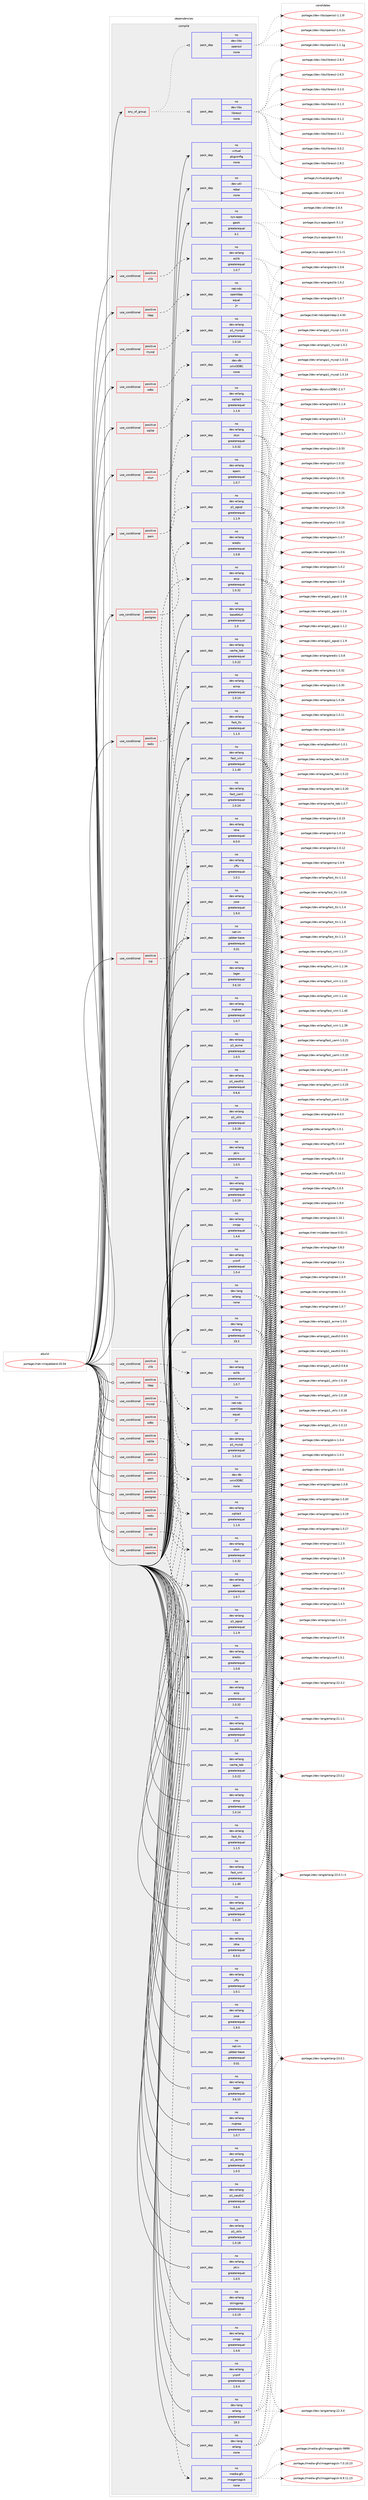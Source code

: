 digraph prolog {

# *************
# Graph options
# *************

newrank=true;
concentrate=true;
compound=true;
graph [rankdir=LR,fontname=Helvetica,fontsize=10,ranksep=1.5];#, ranksep=2.5, nodesep=0.2];
edge  [arrowhead=vee];
node  [fontname=Helvetica,fontsize=10];

# **********
# The ebuild
# **********

subgraph cluster_leftcol {
color=gray;
rank=same;
label=<<i>ebuild</i>>;
id [label="portage://net-im/ejabberd-20.04", color=red, width=4, href="../net-im/ejabberd-20.04.svg"];
}

# ****************
# The dependencies
# ****************

subgraph cluster_midcol {
color=gray;
label=<<i>dependencies</i>>;
subgraph cluster_compile {
fillcolor="#eeeeee";
style=filled;
label=<<i>compile</i>>;
subgraph any75 {
dependency5480 [label=<<TABLE BORDER="0" CELLBORDER="1" CELLSPACING="0" CELLPADDING="4"><TR><TD CELLPADDING="10">any_of_group</TD></TR></TABLE>>, shape=none, color=red];subgraph pack4458 {
dependency5481 [label=<<TABLE BORDER="0" CELLBORDER="1" CELLSPACING="0" CELLPADDING="4" WIDTH="220"><TR><TD ROWSPAN="6" CELLPADDING="30">pack_dep</TD></TR><TR><TD WIDTH="110">no</TD></TR><TR><TD>dev-libs</TD></TR><TR><TD>openssl</TD></TR><TR><TD>none</TD></TR><TR><TD></TD></TR></TABLE>>, shape=none, color=blue];
}
dependency5480:e -> dependency5481:w [weight=20,style="dotted",arrowhead="oinv"];
subgraph pack4459 {
dependency5482 [label=<<TABLE BORDER="0" CELLBORDER="1" CELLSPACING="0" CELLPADDING="4" WIDTH="220"><TR><TD ROWSPAN="6" CELLPADDING="30">pack_dep</TD></TR><TR><TD WIDTH="110">no</TD></TR><TR><TD>dev-libs</TD></TR><TR><TD>libressl</TD></TR><TR><TD>none</TD></TR><TR><TD></TD></TR></TABLE>>, shape=none, color=blue];
}
dependency5480:e -> dependency5482:w [weight=20,style="dotted",arrowhead="oinv"];
}
id:e -> dependency5480:w [weight=20,style="solid",arrowhead="vee"];
subgraph cond945 {
dependency5483 [label=<<TABLE BORDER="0" CELLBORDER="1" CELLSPACING="0" CELLPADDING="4"><TR><TD ROWSPAN="3" CELLPADDING="10">use_conditional</TD></TR><TR><TD>positive</TD></TR><TR><TD>ldap</TD></TR></TABLE>>, shape=none, color=red];
subgraph pack4460 {
dependency5484 [label=<<TABLE BORDER="0" CELLBORDER="1" CELLSPACING="0" CELLPADDING="4" WIDTH="220"><TR><TD ROWSPAN="6" CELLPADDING="30">pack_dep</TD></TR><TR><TD WIDTH="110">no</TD></TR><TR><TD>net-nds</TD></TR><TR><TD>openldap</TD></TR><TR><TD>equal</TD></TR><TR><TD>2*</TD></TR></TABLE>>, shape=none, color=blue];
}
dependency5483:e -> dependency5484:w [weight=20,style="dashed",arrowhead="vee"];
}
id:e -> dependency5483:w [weight=20,style="solid",arrowhead="vee"];
subgraph cond946 {
dependency5485 [label=<<TABLE BORDER="0" CELLBORDER="1" CELLSPACING="0" CELLPADDING="4"><TR><TD ROWSPAN="3" CELLPADDING="10">use_conditional</TD></TR><TR><TD>positive</TD></TR><TR><TD>mysql</TD></TR></TABLE>>, shape=none, color=red];
subgraph pack4461 {
dependency5486 [label=<<TABLE BORDER="0" CELLBORDER="1" CELLSPACING="0" CELLPADDING="4" WIDTH="220"><TR><TD ROWSPAN="6" CELLPADDING="30">pack_dep</TD></TR><TR><TD WIDTH="110">no</TD></TR><TR><TD>dev-erlang</TD></TR><TR><TD>p1_mysql</TD></TR><TR><TD>greaterequal</TD></TR><TR><TD>1.0.14</TD></TR></TABLE>>, shape=none, color=blue];
}
dependency5485:e -> dependency5486:w [weight=20,style="dashed",arrowhead="vee"];
}
id:e -> dependency5485:w [weight=20,style="solid",arrowhead="vee"];
subgraph cond947 {
dependency5487 [label=<<TABLE BORDER="0" CELLBORDER="1" CELLSPACING="0" CELLPADDING="4"><TR><TD ROWSPAN="3" CELLPADDING="10">use_conditional</TD></TR><TR><TD>positive</TD></TR><TR><TD>odbc</TD></TR></TABLE>>, shape=none, color=red];
subgraph pack4462 {
dependency5488 [label=<<TABLE BORDER="0" CELLBORDER="1" CELLSPACING="0" CELLPADDING="4" WIDTH="220"><TR><TD ROWSPAN="6" CELLPADDING="30">pack_dep</TD></TR><TR><TD WIDTH="110">no</TD></TR><TR><TD>dev-db</TD></TR><TR><TD>unixODBC</TD></TR><TR><TD>none</TD></TR><TR><TD></TD></TR></TABLE>>, shape=none, color=blue];
}
dependency5487:e -> dependency5488:w [weight=20,style="dashed",arrowhead="vee"];
}
id:e -> dependency5487:w [weight=20,style="solid",arrowhead="vee"];
subgraph cond948 {
dependency5489 [label=<<TABLE BORDER="0" CELLBORDER="1" CELLSPACING="0" CELLPADDING="4"><TR><TD ROWSPAN="3" CELLPADDING="10">use_conditional</TD></TR><TR><TD>positive</TD></TR><TR><TD>pam</TD></TR></TABLE>>, shape=none, color=red];
subgraph pack4463 {
dependency5490 [label=<<TABLE BORDER="0" CELLBORDER="1" CELLSPACING="0" CELLPADDING="4" WIDTH="220"><TR><TD ROWSPAN="6" CELLPADDING="30">pack_dep</TD></TR><TR><TD WIDTH="110">no</TD></TR><TR><TD>dev-erlang</TD></TR><TR><TD>epam</TD></TR><TR><TD>greaterequal</TD></TR><TR><TD>1.0.7</TD></TR></TABLE>>, shape=none, color=blue];
}
dependency5489:e -> dependency5490:w [weight=20,style="dashed",arrowhead="vee"];
}
id:e -> dependency5489:w [weight=20,style="solid",arrowhead="vee"];
subgraph cond949 {
dependency5491 [label=<<TABLE BORDER="0" CELLBORDER="1" CELLSPACING="0" CELLPADDING="4"><TR><TD ROWSPAN="3" CELLPADDING="10">use_conditional</TD></TR><TR><TD>positive</TD></TR><TR><TD>postgres</TD></TR></TABLE>>, shape=none, color=red];
subgraph pack4464 {
dependency5492 [label=<<TABLE BORDER="0" CELLBORDER="1" CELLSPACING="0" CELLPADDING="4" WIDTH="220"><TR><TD ROWSPAN="6" CELLPADDING="30">pack_dep</TD></TR><TR><TD WIDTH="110">no</TD></TR><TR><TD>dev-erlang</TD></TR><TR><TD>p1_pgsql</TD></TR><TR><TD>greaterequal</TD></TR><TR><TD>1.1.9</TD></TR></TABLE>>, shape=none, color=blue];
}
dependency5491:e -> dependency5492:w [weight=20,style="dashed",arrowhead="vee"];
}
id:e -> dependency5491:w [weight=20,style="solid",arrowhead="vee"];
subgraph cond950 {
dependency5493 [label=<<TABLE BORDER="0" CELLBORDER="1" CELLSPACING="0" CELLPADDING="4"><TR><TD ROWSPAN="3" CELLPADDING="10">use_conditional</TD></TR><TR><TD>positive</TD></TR><TR><TD>redis</TD></TR></TABLE>>, shape=none, color=red];
subgraph pack4465 {
dependency5494 [label=<<TABLE BORDER="0" CELLBORDER="1" CELLSPACING="0" CELLPADDING="4" WIDTH="220"><TR><TD ROWSPAN="6" CELLPADDING="30">pack_dep</TD></TR><TR><TD WIDTH="110">no</TD></TR><TR><TD>dev-erlang</TD></TR><TR><TD>eredis</TD></TR><TR><TD>greaterequal</TD></TR><TR><TD>1.0.8</TD></TR></TABLE>>, shape=none, color=blue];
}
dependency5493:e -> dependency5494:w [weight=20,style="dashed",arrowhead="vee"];
}
id:e -> dependency5493:w [weight=20,style="solid",arrowhead="vee"];
subgraph cond951 {
dependency5495 [label=<<TABLE BORDER="0" CELLBORDER="1" CELLSPACING="0" CELLPADDING="4"><TR><TD ROWSPAN="3" CELLPADDING="10">use_conditional</TD></TR><TR><TD>positive</TD></TR><TR><TD>sip</TD></TR></TABLE>>, shape=none, color=red];
subgraph pack4466 {
dependency5496 [label=<<TABLE BORDER="0" CELLBORDER="1" CELLSPACING="0" CELLPADDING="4" WIDTH="220"><TR><TD ROWSPAN="6" CELLPADDING="30">pack_dep</TD></TR><TR><TD WIDTH="110">no</TD></TR><TR><TD>dev-erlang</TD></TR><TR><TD>esip</TD></TR><TR><TD>greaterequal</TD></TR><TR><TD>1.0.32</TD></TR></TABLE>>, shape=none, color=blue];
}
dependency5495:e -> dependency5496:w [weight=20,style="dashed",arrowhead="vee"];
}
id:e -> dependency5495:w [weight=20,style="solid",arrowhead="vee"];
subgraph cond952 {
dependency5497 [label=<<TABLE BORDER="0" CELLBORDER="1" CELLSPACING="0" CELLPADDING="4"><TR><TD ROWSPAN="3" CELLPADDING="10">use_conditional</TD></TR><TR><TD>positive</TD></TR><TR><TD>sqlite</TD></TR></TABLE>>, shape=none, color=red];
subgraph pack4467 {
dependency5498 [label=<<TABLE BORDER="0" CELLBORDER="1" CELLSPACING="0" CELLPADDING="4" WIDTH="220"><TR><TD ROWSPAN="6" CELLPADDING="30">pack_dep</TD></TR><TR><TD WIDTH="110">no</TD></TR><TR><TD>dev-erlang</TD></TR><TR><TD>sqlite3</TD></TR><TR><TD>greaterequal</TD></TR><TR><TD>1.1.6</TD></TR></TABLE>>, shape=none, color=blue];
}
dependency5497:e -> dependency5498:w [weight=20,style="dashed",arrowhead="vee"];
}
id:e -> dependency5497:w [weight=20,style="solid",arrowhead="vee"];
subgraph cond953 {
dependency5499 [label=<<TABLE BORDER="0" CELLBORDER="1" CELLSPACING="0" CELLPADDING="4"><TR><TD ROWSPAN="3" CELLPADDING="10">use_conditional</TD></TR><TR><TD>positive</TD></TR><TR><TD>stun</TD></TR></TABLE>>, shape=none, color=red];
subgraph pack4468 {
dependency5500 [label=<<TABLE BORDER="0" CELLBORDER="1" CELLSPACING="0" CELLPADDING="4" WIDTH="220"><TR><TD ROWSPAN="6" CELLPADDING="30">pack_dep</TD></TR><TR><TD WIDTH="110">no</TD></TR><TR><TD>dev-erlang</TD></TR><TR><TD>stun</TD></TR><TR><TD>greaterequal</TD></TR><TR><TD>1.0.32</TD></TR></TABLE>>, shape=none, color=blue];
}
dependency5499:e -> dependency5500:w [weight=20,style="dashed",arrowhead="vee"];
}
id:e -> dependency5499:w [weight=20,style="solid",arrowhead="vee"];
subgraph cond954 {
dependency5501 [label=<<TABLE BORDER="0" CELLBORDER="1" CELLSPACING="0" CELLPADDING="4"><TR><TD ROWSPAN="3" CELLPADDING="10">use_conditional</TD></TR><TR><TD>positive</TD></TR><TR><TD>zlib</TD></TR></TABLE>>, shape=none, color=red];
subgraph pack4469 {
dependency5502 [label=<<TABLE BORDER="0" CELLBORDER="1" CELLSPACING="0" CELLPADDING="4" WIDTH="220"><TR><TD ROWSPAN="6" CELLPADDING="30">pack_dep</TD></TR><TR><TD WIDTH="110">no</TD></TR><TR><TD>dev-erlang</TD></TR><TR><TD>ezlib</TD></TR><TR><TD>greaterequal</TD></TR><TR><TD>1.0.7</TD></TR></TABLE>>, shape=none, color=blue];
}
dependency5501:e -> dependency5502:w [weight=20,style="dashed",arrowhead="vee"];
}
id:e -> dependency5501:w [weight=20,style="solid",arrowhead="vee"];
subgraph pack4470 {
dependency5503 [label=<<TABLE BORDER="0" CELLBORDER="1" CELLSPACING="0" CELLPADDING="4" WIDTH="220"><TR><TD ROWSPAN="6" CELLPADDING="30">pack_dep</TD></TR><TR><TD WIDTH="110">no</TD></TR><TR><TD>dev-erlang</TD></TR><TR><TD>base64url</TD></TR><TR><TD>greaterequal</TD></TR><TR><TD>1.0</TD></TR></TABLE>>, shape=none, color=blue];
}
id:e -> dependency5503:w [weight=20,style="solid",arrowhead="vee"];
subgraph pack4471 {
dependency5504 [label=<<TABLE BORDER="0" CELLBORDER="1" CELLSPACING="0" CELLPADDING="4" WIDTH="220"><TR><TD ROWSPAN="6" CELLPADDING="30">pack_dep</TD></TR><TR><TD WIDTH="110">no</TD></TR><TR><TD>dev-erlang</TD></TR><TR><TD>cache_tab</TD></TR><TR><TD>greaterequal</TD></TR><TR><TD>1.0.22</TD></TR></TABLE>>, shape=none, color=blue];
}
id:e -> dependency5504:w [weight=20,style="solid",arrowhead="vee"];
subgraph pack4472 {
dependency5505 [label=<<TABLE BORDER="0" CELLBORDER="1" CELLSPACING="0" CELLPADDING="4" WIDTH="220"><TR><TD ROWSPAN="6" CELLPADDING="30">pack_dep</TD></TR><TR><TD WIDTH="110">no</TD></TR><TR><TD>dev-erlang</TD></TR><TR><TD>eimp</TD></TR><TR><TD>greaterequal</TD></TR><TR><TD>1.0.14</TD></TR></TABLE>>, shape=none, color=blue];
}
id:e -> dependency5505:w [weight=20,style="solid",arrowhead="vee"];
subgraph pack4473 {
dependency5506 [label=<<TABLE BORDER="0" CELLBORDER="1" CELLSPACING="0" CELLPADDING="4" WIDTH="220"><TR><TD ROWSPAN="6" CELLPADDING="30">pack_dep</TD></TR><TR><TD WIDTH="110">no</TD></TR><TR><TD>dev-erlang</TD></TR><TR><TD>fast_tls</TD></TR><TR><TD>greaterequal</TD></TR><TR><TD>1.1.5</TD></TR></TABLE>>, shape=none, color=blue];
}
id:e -> dependency5506:w [weight=20,style="solid",arrowhead="vee"];
subgraph pack4474 {
dependency5507 [label=<<TABLE BORDER="0" CELLBORDER="1" CELLSPACING="0" CELLPADDING="4" WIDTH="220"><TR><TD ROWSPAN="6" CELLPADDING="30">pack_dep</TD></TR><TR><TD WIDTH="110">no</TD></TR><TR><TD>dev-erlang</TD></TR><TR><TD>fast_xml</TD></TR><TR><TD>greaterequal</TD></TR><TR><TD>1.1.40</TD></TR></TABLE>>, shape=none, color=blue];
}
id:e -> dependency5507:w [weight=20,style="solid",arrowhead="vee"];
subgraph pack4475 {
dependency5508 [label=<<TABLE BORDER="0" CELLBORDER="1" CELLSPACING="0" CELLPADDING="4" WIDTH="220"><TR><TD ROWSPAN="6" CELLPADDING="30">pack_dep</TD></TR><TR><TD WIDTH="110">no</TD></TR><TR><TD>dev-erlang</TD></TR><TR><TD>fast_yaml</TD></TR><TR><TD>greaterequal</TD></TR><TR><TD>1.0.24</TD></TR></TABLE>>, shape=none, color=blue];
}
id:e -> dependency5508:w [weight=20,style="solid",arrowhead="vee"];
subgraph pack4476 {
dependency5509 [label=<<TABLE BORDER="0" CELLBORDER="1" CELLSPACING="0" CELLPADDING="4" WIDTH="220"><TR><TD ROWSPAN="6" CELLPADDING="30">pack_dep</TD></TR><TR><TD WIDTH="110">no</TD></TR><TR><TD>dev-erlang</TD></TR><TR><TD>idna</TD></TR><TR><TD>greaterequal</TD></TR><TR><TD>6.0.0</TD></TR></TABLE>>, shape=none, color=blue];
}
id:e -> dependency5509:w [weight=20,style="solid",arrowhead="vee"];
subgraph pack4477 {
dependency5510 [label=<<TABLE BORDER="0" CELLBORDER="1" CELLSPACING="0" CELLPADDING="4" WIDTH="220"><TR><TD ROWSPAN="6" CELLPADDING="30">pack_dep</TD></TR><TR><TD WIDTH="110">no</TD></TR><TR><TD>dev-erlang</TD></TR><TR><TD>jiffy</TD></TR><TR><TD>greaterequal</TD></TR><TR><TD>1.0.1</TD></TR></TABLE>>, shape=none, color=blue];
}
id:e -> dependency5510:w [weight=20,style="solid",arrowhead="vee"];
subgraph pack4478 {
dependency5511 [label=<<TABLE BORDER="0" CELLBORDER="1" CELLSPACING="0" CELLPADDING="4" WIDTH="220"><TR><TD ROWSPAN="6" CELLPADDING="30">pack_dep</TD></TR><TR><TD WIDTH="110">no</TD></TR><TR><TD>dev-erlang</TD></TR><TR><TD>jose</TD></TR><TR><TD>greaterequal</TD></TR><TR><TD>1.9.0</TD></TR></TABLE>>, shape=none, color=blue];
}
id:e -> dependency5511:w [weight=20,style="solid",arrowhead="vee"];
subgraph pack4479 {
dependency5512 [label=<<TABLE BORDER="0" CELLBORDER="1" CELLSPACING="0" CELLPADDING="4" WIDTH="220"><TR><TD ROWSPAN="6" CELLPADDING="30">pack_dep</TD></TR><TR><TD WIDTH="110">no</TD></TR><TR><TD>dev-erlang</TD></TR><TR><TD>lager</TD></TR><TR><TD>greaterequal</TD></TR><TR><TD>3.6.10</TD></TR></TABLE>>, shape=none, color=blue];
}
id:e -> dependency5512:w [weight=20,style="solid",arrowhead="vee"];
subgraph pack4480 {
dependency5513 [label=<<TABLE BORDER="0" CELLBORDER="1" CELLSPACING="0" CELLPADDING="4" WIDTH="220"><TR><TD ROWSPAN="6" CELLPADDING="30">pack_dep</TD></TR><TR><TD WIDTH="110">no</TD></TR><TR><TD>dev-erlang</TD></TR><TR><TD>mqtree</TD></TR><TR><TD>greaterequal</TD></TR><TR><TD>1.0.7</TD></TR></TABLE>>, shape=none, color=blue];
}
id:e -> dependency5513:w [weight=20,style="solid",arrowhead="vee"];
subgraph pack4481 {
dependency5514 [label=<<TABLE BORDER="0" CELLBORDER="1" CELLSPACING="0" CELLPADDING="4" WIDTH="220"><TR><TD ROWSPAN="6" CELLPADDING="30">pack_dep</TD></TR><TR><TD WIDTH="110">no</TD></TR><TR><TD>dev-erlang</TD></TR><TR><TD>p1_acme</TD></TR><TR><TD>greaterequal</TD></TR><TR><TD>1.0.5</TD></TR></TABLE>>, shape=none, color=blue];
}
id:e -> dependency5514:w [weight=20,style="solid",arrowhead="vee"];
subgraph pack4482 {
dependency5515 [label=<<TABLE BORDER="0" CELLBORDER="1" CELLSPACING="0" CELLPADDING="4" WIDTH="220"><TR><TD ROWSPAN="6" CELLPADDING="30">pack_dep</TD></TR><TR><TD WIDTH="110">no</TD></TR><TR><TD>dev-erlang</TD></TR><TR><TD>p1_oauth2</TD></TR><TR><TD>greaterequal</TD></TR><TR><TD>0.6.6</TD></TR></TABLE>>, shape=none, color=blue];
}
id:e -> dependency5515:w [weight=20,style="solid",arrowhead="vee"];
subgraph pack4483 {
dependency5516 [label=<<TABLE BORDER="0" CELLBORDER="1" CELLSPACING="0" CELLPADDING="4" WIDTH="220"><TR><TD ROWSPAN="6" CELLPADDING="30">pack_dep</TD></TR><TR><TD WIDTH="110">no</TD></TR><TR><TD>dev-erlang</TD></TR><TR><TD>p1_utils</TD></TR><TR><TD>greaterequal</TD></TR><TR><TD>1.0.18</TD></TR></TABLE>>, shape=none, color=blue];
}
id:e -> dependency5516:w [weight=20,style="solid",arrowhead="vee"];
subgraph pack4484 {
dependency5517 [label=<<TABLE BORDER="0" CELLBORDER="1" CELLSPACING="0" CELLPADDING="4" WIDTH="220"><TR><TD ROWSPAN="6" CELLPADDING="30">pack_dep</TD></TR><TR><TD WIDTH="110">no</TD></TR><TR><TD>dev-erlang</TD></TR><TR><TD>pkix</TD></TR><TR><TD>greaterequal</TD></TR><TR><TD>1.0.5</TD></TR></TABLE>>, shape=none, color=blue];
}
id:e -> dependency5517:w [weight=20,style="solid",arrowhead="vee"];
subgraph pack4485 {
dependency5518 [label=<<TABLE BORDER="0" CELLBORDER="1" CELLSPACING="0" CELLPADDING="4" WIDTH="220"><TR><TD ROWSPAN="6" CELLPADDING="30">pack_dep</TD></TR><TR><TD WIDTH="110">no</TD></TR><TR><TD>dev-erlang</TD></TR><TR><TD>stringprep</TD></TR><TR><TD>greaterequal</TD></TR><TR><TD>1.0.19</TD></TR></TABLE>>, shape=none, color=blue];
}
id:e -> dependency5518:w [weight=20,style="solid",arrowhead="vee"];
subgraph pack4486 {
dependency5519 [label=<<TABLE BORDER="0" CELLBORDER="1" CELLSPACING="0" CELLPADDING="4" WIDTH="220"><TR><TD ROWSPAN="6" CELLPADDING="30">pack_dep</TD></TR><TR><TD WIDTH="110">no</TD></TR><TR><TD>dev-erlang</TD></TR><TR><TD>xmpp</TD></TR><TR><TD>greaterequal</TD></TR><TR><TD>1.4.6</TD></TR></TABLE>>, shape=none, color=blue];
}
id:e -> dependency5519:w [weight=20,style="solid",arrowhead="vee"];
subgraph pack4487 {
dependency5520 [label=<<TABLE BORDER="0" CELLBORDER="1" CELLSPACING="0" CELLPADDING="4" WIDTH="220"><TR><TD ROWSPAN="6" CELLPADDING="30">pack_dep</TD></TR><TR><TD WIDTH="110">no</TD></TR><TR><TD>dev-erlang</TD></TR><TR><TD>yconf</TD></TR><TR><TD>greaterequal</TD></TR><TR><TD>1.0.4</TD></TR></TABLE>>, shape=none, color=blue];
}
id:e -> dependency5520:w [weight=20,style="solid",arrowhead="vee"];
subgraph pack4488 {
dependency5521 [label=<<TABLE BORDER="0" CELLBORDER="1" CELLSPACING="0" CELLPADDING="4" WIDTH="220"><TR><TD ROWSPAN="6" CELLPADDING="30">pack_dep</TD></TR><TR><TD WIDTH="110">no</TD></TR><TR><TD>dev-lang</TD></TR><TR><TD>erlang</TD></TR><TR><TD>greaterequal</TD></TR><TR><TD>19.3</TD></TR></TABLE>>, shape=none, color=blue];
}
id:e -> dependency5521:w [weight=20,style="solid",arrowhead="vee"];
subgraph pack4489 {
dependency5522 [label=<<TABLE BORDER="0" CELLBORDER="1" CELLSPACING="0" CELLPADDING="4" WIDTH="220"><TR><TD ROWSPAN="6" CELLPADDING="30">pack_dep</TD></TR><TR><TD WIDTH="110">no</TD></TR><TR><TD>dev-lang</TD></TR><TR><TD>erlang</TD></TR><TR><TD>none</TD></TR><TR><TD></TD></TR></TABLE>>, shape=none, color=blue];
}
id:e -> dependency5522:w [weight=20,style="solid",arrowhead="vee"];
subgraph pack4490 {
dependency5523 [label=<<TABLE BORDER="0" CELLBORDER="1" CELLSPACING="0" CELLPADDING="4" WIDTH="220"><TR><TD ROWSPAN="6" CELLPADDING="30">pack_dep</TD></TR><TR><TD WIDTH="110">no</TD></TR><TR><TD>dev-util</TD></TR><TR><TD>rebar</TD></TR><TR><TD>none</TD></TR><TR><TD></TD></TR></TABLE>>, shape=none, color=blue];
}
id:e -> dependency5523:w [weight=20,style="solid",arrowhead="vee"];
subgraph pack4491 {
dependency5524 [label=<<TABLE BORDER="0" CELLBORDER="1" CELLSPACING="0" CELLPADDING="4" WIDTH="220"><TR><TD ROWSPAN="6" CELLPADDING="30">pack_dep</TD></TR><TR><TD WIDTH="110">no</TD></TR><TR><TD>net-im</TD></TR><TR><TD>jabber-base</TD></TR><TR><TD>greaterequal</TD></TR><TR><TD>0.01</TD></TR></TABLE>>, shape=none, color=blue];
}
id:e -> dependency5524:w [weight=20,style="solid",arrowhead="vee"];
subgraph pack4492 {
dependency5525 [label=<<TABLE BORDER="0" CELLBORDER="1" CELLSPACING="0" CELLPADDING="4" WIDTH="220"><TR><TD ROWSPAN="6" CELLPADDING="30">pack_dep</TD></TR><TR><TD WIDTH="110">no</TD></TR><TR><TD>sys-apps</TD></TR><TR><TD>gawk</TD></TR><TR><TD>greaterequal</TD></TR><TR><TD>4.1</TD></TR></TABLE>>, shape=none, color=blue];
}
id:e -> dependency5525:w [weight=20,style="solid",arrowhead="vee"];
subgraph pack4493 {
dependency5526 [label=<<TABLE BORDER="0" CELLBORDER="1" CELLSPACING="0" CELLPADDING="4" WIDTH="220"><TR><TD ROWSPAN="6" CELLPADDING="30">pack_dep</TD></TR><TR><TD WIDTH="110">no</TD></TR><TR><TD>virtual</TD></TR><TR><TD>pkgconfig</TD></TR><TR><TD>none</TD></TR><TR><TD></TD></TR></TABLE>>, shape=none, color=blue];
}
id:e -> dependency5526:w [weight=20,style="solid",arrowhead="vee"];
}
subgraph cluster_compileandrun {
fillcolor="#eeeeee";
style=filled;
label=<<i>compile and run</i>>;
}
subgraph cluster_run {
fillcolor="#eeeeee";
style=filled;
label=<<i>run</i>>;
subgraph cond955 {
dependency5527 [label=<<TABLE BORDER="0" CELLBORDER="1" CELLSPACING="0" CELLPADDING="4"><TR><TD ROWSPAN="3" CELLPADDING="10">use_conditional</TD></TR><TR><TD>positive</TD></TR><TR><TD>captcha</TD></TR></TABLE>>, shape=none, color=red];
subgraph pack4494 {
dependency5528 [label=<<TABLE BORDER="0" CELLBORDER="1" CELLSPACING="0" CELLPADDING="4" WIDTH="220"><TR><TD ROWSPAN="6" CELLPADDING="30">pack_dep</TD></TR><TR><TD WIDTH="110">no</TD></TR><TR><TD>media-gfx</TD></TR><TR><TD>imagemagick</TD></TR><TR><TD>none</TD></TR><TR><TD></TD></TR></TABLE>>, shape=none, color=blue];
}
dependency5527:e -> dependency5528:w [weight=20,style="dashed",arrowhead="vee"];
}
id:e -> dependency5527:w [weight=20,style="solid",arrowhead="odot"];
subgraph cond956 {
dependency5529 [label=<<TABLE BORDER="0" CELLBORDER="1" CELLSPACING="0" CELLPADDING="4"><TR><TD ROWSPAN="3" CELLPADDING="10">use_conditional</TD></TR><TR><TD>positive</TD></TR><TR><TD>ldap</TD></TR></TABLE>>, shape=none, color=red];
subgraph pack4495 {
dependency5530 [label=<<TABLE BORDER="0" CELLBORDER="1" CELLSPACING="0" CELLPADDING="4" WIDTH="220"><TR><TD ROWSPAN="6" CELLPADDING="30">pack_dep</TD></TR><TR><TD WIDTH="110">no</TD></TR><TR><TD>net-nds</TD></TR><TR><TD>openldap</TD></TR><TR><TD>equal</TD></TR><TR><TD>2*</TD></TR></TABLE>>, shape=none, color=blue];
}
dependency5529:e -> dependency5530:w [weight=20,style="dashed",arrowhead="vee"];
}
id:e -> dependency5529:w [weight=20,style="solid",arrowhead="odot"];
subgraph cond957 {
dependency5531 [label=<<TABLE BORDER="0" CELLBORDER="1" CELLSPACING="0" CELLPADDING="4"><TR><TD ROWSPAN="3" CELLPADDING="10">use_conditional</TD></TR><TR><TD>positive</TD></TR><TR><TD>mysql</TD></TR></TABLE>>, shape=none, color=red];
subgraph pack4496 {
dependency5532 [label=<<TABLE BORDER="0" CELLBORDER="1" CELLSPACING="0" CELLPADDING="4" WIDTH="220"><TR><TD ROWSPAN="6" CELLPADDING="30">pack_dep</TD></TR><TR><TD WIDTH="110">no</TD></TR><TR><TD>dev-erlang</TD></TR><TR><TD>p1_mysql</TD></TR><TR><TD>greaterequal</TD></TR><TR><TD>1.0.14</TD></TR></TABLE>>, shape=none, color=blue];
}
dependency5531:e -> dependency5532:w [weight=20,style="dashed",arrowhead="vee"];
}
id:e -> dependency5531:w [weight=20,style="solid",arrowhead="odot"];
subgraph cond958 {
dependency5533 [label=<<TABLE BORDER="0" CELLBORDER="1" CELLSPACING="0" CELLPADDING="4"><TR><TD ROWSPAN="3" CELLPADDING="10">use_conditional</TD></TR><TR><TD>positive</TD></TR><TR><TD>odbc</TD></TR></TABLE>>, shape=none, color=red];
subgraph pack4497 {
dependency5534 [label=<<TABLE BORDER="0" CELLBORDER="1" CELLSPACING="0" CELLPADDING="4" WIDTH="220"><TR><TD ROWSPAN="6" CELLPADDING="30">pack_dep</TD></TR><TR><TD WIDTH="110">no</TD></TR><TR><TD>dev-db</TD></TR><TR><TD>unixODBC</TD></TR><TR><TD>none</TD></TR><TR><TD></TD></TR></TABLE>>, shape=none, color=blue];
}
dependency5533:e -> dependency5534:w [weight=20,style="dashed",arrowhead="vee"];
}
id:e -> dependency5533:w [weight=20,style="solid",arrowhead="odot"];
subgraph cond959 {
dependency5535 [label=<<TABLE BORDER="0" CELLBORDER="1" CELLSPACING="0" CELLPADDING="4"><TR><TD ROWSPAN="3" CELLPADDING="10">use_conditional</TD></TR><TR><TD>positive</TD></TR><TR><TD>pam</TD></TR></TABLE>>, shape=none, color=red];
subgraph pack4498 {
dependency5536 [label=<<TABLE BORDER="0" CELLBORDER="1" CELLSPACING="0" CELLPADDING="4" WIDTH="220"><TR><TD ROWSPAN="6" CELLPADDING="30">pack_dep</TD></TR><TR><TD WIDTH="110">no</TD></TR><TR><TD>dev-erlang</TD></TR><TR><TD>epam</TD></TR><TR><TD>greaterequal</TD></TR><TR><TD>1.0.7</TD></TR></TABLE>>, shape=none, color=blue];
}
dependency5535:e -> dependency5536:w [weight=20,style="dashed",arrowhead="vee"];
}
id:e -> dependency5535:w [weight=20,style="solid",arrowhead="odot"];
subgraph cond960 {
dependency5537 [label=<<TABLE BORDER="0" CELLBORDER="1" CELLSPACING="0" CELLPADDING="4"><TR><TD ROWSPAN="3" CELLPADDING="10">use_conditional</TD></TR><TR><TD>positive</TD></TR><TR><TD>postgres</TD></TR></TABLE>>, shape=none, color=red];
subgraph pack4499 {
dependency5538 [label=<<TABLE BORDER="0" CELLBORDER="1" CELLSPACING="0" CELLPADDING="4" WIDTH="220"><TR><TD ROWSPAN="6" CELLPADDING="30">pack_dep</TD></TR><TR><TD WIDTH="110">no</TD></TR><TR><TD>dev-erlang</TD></TR><TR><TD>p1_pgsql</TD></TR><TR><TD>greaterequal</TD></TR><TR><TD>1.1.9</TD></TR></TABLE>>, shape=none, color=blue];
}
dependency5537:e -> dependency5538:w [weight=20,style="dashed",arrowhead="vee"];
}
id:e -> dependency5537:w [weight=20,style="solid",arrowhead="odot"];
subgraph cond961 {
dependency5539 [label=<<TABLE BORDER="0" CELLBORDER="1" CELLSPACING="0" CELLPADDING="4"><TR><TD ROWSPAN="3" CELLPADDING="10">use_conditional</TD></TR><TR><TD>positive</TD></TR><TR><TD>redis</TD></TR></TABLE>>, shape=none, color=red];
subgraph pack4500 {
dependency5540 [label=<<TABLE BORDER="0" CELLBORDER="1" CELLSPACING="0" CELLPADDING="4" WIDTH="220"><TR><TD ROWSPAN="6" CELLPADDING="30">pack_dep</TD></TR><TR><TD WIDTH="110">no</TD></TR><TR><TD>dev-erlang</TD></TR><TR><TD>eredis</TD></TR><TR><TD>greaterequal</TD></TR><TR><TD>1.0.8</TD></TR></TABLE>>, shape=none, color=blue];
}
dependency5539:e -> dependency5540:w [weight=20,style="dashed",arrowhead="vee"];
}
id:e -> dependency5539:w [weight=20,style="solid",arrowhead="odot"];
subgraph cond962 {
dependency5541 [label=<<TABLE BORDER="0" CELLBORDER="1" CELLSPACING="0" CELLPADDING="4"><TR><TD ROWSPAN="3" CELLPADDING="10">use_conditional</TD></TR><TR><TD>positive</TD></TR><TR><TD>sip</TD></TR></TABLE>>, shape=none, color=red];
subgraph pack4501 {
dependency5542 [label=<<TABLE BORDER="0" CELLBORDER="1" CELLSPACING="0" CELLPADDING="4" WIDTH="220"><TR><TD ROWSPAN="6" CELLPADDING="30">pack_dep</TD></TR><TR><TD WIDTH="110">no</TD></TR><TR><TD>dev-erlang</TD></TR><TR><TD>esip</TD></TR><TR><TD>greaterequal</TD></TR><TR><TD>1.0.32</TD></TR></TABLE>>, shape=none, color=blue];
}
dependency5541:e -> dependency5542:w [weight=20,style="dashed",arrowhead="vee"];
}
id:e -> dependency5541:w [weight=20,style="solid",arrowhead="odot"];
subgraph cond963 {
dependency5543 [label=<<TABLE BORDER="0" CELLBORDER="1" CELLSPACING="0" CELLPADDING="4"><TR><TD ROWSPAN="3" CELLPADDING="10">use_conditional</TD></TR><TR><TD>positive</TD></TR><TR><TD>sqlite</TD></TR></TABLE>>, shape=none, color=red];
subgraph pack4502 {
dependency5544 [label=<<TABLE BORDER="0" CELLBORDER="1" CELLSPACING="0" CELLPADDING="4" WIDTH="220"><TR><TD ROWSPAN="6" CELLPADDING="30">pack_dep</TD></TR><TR><TD WIDTH="110">no</TD></TR><TR><TD>dev-erlang</TD></TR><TR><TD>sqlite3</TD></TR><TR><TD>greaterequal</TD></TR><TR><TD>1.1.6</TD></TR></TABLE>>, shape=none, color=blue];
}
dependency5543:e -> dependency5544:w [weight=20,style="dashed",arrowhead="vee"];
}
id:e -> dependency5543:w [weight=20,style="solid",arrowhead="odot"];
subgraph cond964 {
dependency5545 [label=<<TABLE BORDER="0" CELLBORDER="1" CELLSPACING="0" CELLPADDING="4"><TR><TD ROWSPAN="3" CELLPADDING="10">use_conditional</TD></TR><TR><TD>positive</TD></TR><TR><TD>stun</TD></TR></TABLE>>, shape=none, color=red];
subgraph pack4503 {
dependency5546 [label=<<TABLE BORDER="0" CELLBORDER="1" CELLSPACING="0" CELLPADDING="4" WIDTH="220"><TR><TD ROWSPAN="6" CELLPADDING="30">pack_dep</TD></TR><TR><TD WIDTH="110">no</TD></TR><TR><TD>dev-erlang</TD></TR><TR><TD>stun</TD></TR><TR><TD>greaterequal</TD></TR><TR><TD>1.0.32</TD></TR></TABLE>>, shape=none, color=blue];
}
dependency5545:e -> dependency5546:w [weight=20,style="dashed",arrowhead="vee"];
}
id:e -> dependency5545:w [weight=20,style="solid",arrowhead="odot"];
subgraph cond965 {
dependency5547 [label=<<TABLE BORDER="0" CELLBORDER="1" CELLSPACING="0" CELLPADDING="4"><TR><TD ROWSPAN="3" CELLPADDING="10">use_conditional</TD></TR><TR><TD>positive</TD></TR><TR><TD>zlib</TD></TR></TABLE>>, shape=none, color=red];
subgraph pack4504 {
dependency5548 [label=<<TABLE BORDER="0" CELLBORDER="1" CELLSPACING="0" CELLPADDING="4" WIDTH="220"><TR><TD ROWSPAN="6" CELLPADDING="30">pack_dep</TD></TR><TR><TD WIDTH="110">no</TD></TR><TR><TD>dev-erlang</TD></TR><TR><TD>ezlib</TD></TR><TR><TD>greaterequal</TD></TR><TR><TD>1.0.7</TD></TR></TABLE>>, shape=none, color=blue];
}
dependency5547:e -> dependency5548:w [weight=20,style="dashed",arrowhead="vee"];
}
id:e -> dependency5547:w [weight=20,style="solid",arrowhead="odot"];
subgraph pack4505 {
dependency5549 [label=<<TABLE BORDER="0" CELLBORDER="1" CELLSPACING="0" CELLPADDING="4" WIDTH="220"><TR><TD ROWSPAN="6" CELLPADDING="30">pack_dep</TD></TR><TR><TD WIDTH="110">no</TD></TR><TR><TD>dev-erlang</TD></TR><TR><TD>base64url</TD></TR><TR><TD>greaterequal</TD></TR><TR><TD>1.0</TD></TR></TABLE>>, shape=none, color=blue];
}
id:e -> dependency5549:w [weight=20,style="solid",arrowhead="odot"];
subgraph pack4506 {
dependency5550 [label=<<TABLE BORDER="0" CELLBORDER="1" CELLSPACING="0" CELLPADDING="4" WIDTH="220"><TR><TD ROWSPAN="6" CELLPADDING="30">pack_dep</TD></TR><TR><TD WIDTH="110">no</TD></TR><TR><TD>dev-erlang</TD></TR><TR><TD>cache_tab</TD></TR><TR><TD>greaterequal</TD></TR><TR><TD>1.0.22</TD></TR></TABLE>>, shape=none, color=blue];
}
id:e -> dependency5550:w [weight=20,style="solid",arrowhead="odot"];
subgraph pack4507 {
dependency5551 [label=<<TABLE BORDER="0" CELLBORDER="1" CELLSPACING="0" CELLPADDING="4" WIDTH="220"><TR><TD ROWSPAN="6" CELLPADDING="30">pack_dep</TD></TR><TR><TD WIDTH="110">no</TD></TR><TR><TD>dev-erlang</TD></TR><TR><TD>eimp</TD></TR><TR><TD>greaterequal</TD></TR><TR><TD>1.0.14</TD></TR></TABLE>>, shape=none, color=blue];
}
id:e -> dependency5551:w [weight=20,style="solid",arrowhead="odot"];
subgraph pack4508 {
dependency5552 [label=<<TABLE BORDER="0" CELLBORDER="1" CELLSPACING="0" CELLPADDING="4" WIDTH="220"><TR><TD ROWSPAN="6" CELLPADDING="30">pack_dep</TD></TR><TR><TD WIDTH="110">no</TD></TR><TR><TD>dev-erlang</TD></TR><TR><TD>fast_tls</TD></TR><TR><TD>greaterequal</TD></TR><TR><TD>1.1.5</TD></TR></TABLE>>, shape=none, color=blue];
}
id:e -> dependency5552:w [weight=20,style="solid",arrowhead="odot"];
subgraph pack4509 {
dependency5553 [label=<<TABLE BORDER="0" CELLBORDER="1" CELLSPACING="0" CELLPADDING="4" WIDTH="220"><TR><TD ROWSPAN="6" CELLPADDING="30">pack_dep</TD></TR><TR><TD WIDTH="110">no</TD></TR><TR><TD>dev-erlang</TD></TR><TR><TD>fast_xml</TD></TR><TR><TD>greaterequal</TD></TR><TR><TD>1.1.40</TD></TR></TABLE>>, shape=none, color=blue];
}
id:e -> dependency5553:w [weight=20,style="solid",arrowhead="odot"];
subgraph pack4510 {
dependency5554 [label=<<TABLE BORDER="0" CELLBORDER="1" CELLSPACING="0" CELLPADDING="4" WIDTH="220"><TR><TD ROWSPAN="6" CELLPADDING="30">pack_dep</TD></TR><TR><TD WIDTH="110">no</TD></TR><TR><TD>dev-erlang</TD></TR><TR><TD>fast_yaml</TD></TR><TR><TD>greaterequal</TD></TR><TR><TD>1.0.24</TD></TR></TABLE>>, shape=none, color=blue];
}
id:e -> dependency5554:w [weight=20,style="solid",arrowhead="odot"];
subgraph pack4511 {
dependency5555 [label=<<TABLE BORDER="0" CELLBORDER="1" CELLSPACING="0" CELLPADDING="4" WIDTH="220"><TR><TD ROWSPAN="6" CELLPADDING="30">pack_dep</TD></TR><TR><TD WIDTH="110">no</TD></TR><TR><TD>dev-erlang</TD></TR><TR><TD>idna</TD></TR><TR><TD>greaterequal</TD></TR><TR><TD>6.0.0</TD></TR></TABLE>>, shape=none, color=blue];
}
id:e -> dependency5555:w [weight=20,style="solid",arrowhead="odot"];
subgraph pack4512 {
dependency5556 [label=<<TABLE BORDER="0" CELLBORDER="1" CELLSPACING="0" CELLPADDING="4" WIDTH="220"><TR><TD ROWSPAN="6" CELLPADDING="30">pack_dep</TD></TR><TR><TD WIDTH="110">no</TD></TR><TR><TD>dev-erlang</TD></TR><TR><TD>jiffy</TD></TR><TR><TD>greaterequal</TD></TR><TR><TD>1.0.1</TD></TR></TABLE>>, shape=none, color=blue];
}
id:e -> dependency5556:w [weight=20,style="solid",arrowhead="odot"];
subgraph pack4513 {
dependency5557 [label=<<TABLE BORDER="0" CELLBORDER="1" CELLSPACING="0" CELLPADDING="4" WIDTH="220"><TR><TD ROWSPAN="6" CELLPADDING="30">pack_dep</TD></TR><TR><TD WIDTH="110">no</TD></TR><TR><TD>dev-erlang</TD></TR><TR><TD>jose</TD></TR><TR><TD>greaterequal</TD></TR><TR><TD>1.9.0</TD></TR></TABLE>>, shape=none, color=blue];
}
id:e -> dependency5557:w [weight=20,style="solid",arrowhead="odot"];
subgraph pack4514 {
dependency5558 [label=<<TABLE BORDER="0" CELLBORDER="1" CELLSPACING="0" CELLPADDING="4" WIDTH="220"><TR><TD ROWSPAN="6" CELLPADDING="30">pack_dep</TD></TR><TR><TD WIDTH="110">no</TD></TR><TR><TD>dev-erlang</TD></TR><TR><TD>lager</TD></TR><TR><TD>greaterequal</TD></TR><TR><TD>3.6.10</TD></TR></TABLE>>, shape=none, color=blue];
}
id:e -> dependency5558:w [weight=20,style="solid",arrowhead="odot"];
subgraph pack4515 {
dependency5559 [label=<<TABLE BORDER="0" CELLBORDER="1" CELLSPACING="0" CELLPADDING="4" WIDTH="220"><TR><TD ROWSPAN="6" CELLPADDING="30">pack_dep</TD></TR><TR><TD WIDTH="110">no</TD></TR><TR><TD>dev-erlang</TD></TR><TR><TD>mqtree</TD></TR><TR><TD>greaterequal</TD></TR><TR><TD>1.0.7</TD></TR></TABLE>>, shape=none, color=blue];
}
id:e -> dependency5559:w [weight=20,style="solid",arrowhead="odot"];
subgraph pack4516 {
dependency5560 [label=<<TABLE BORDER="0" CELLBORDER="1" CELLSPACING="0" CELLPADDING="4" WIDTH="220"><TR><TD ROWSPAN="6" CELLPADDING="30">pack_dep</TD></TR><TR><TD WIDTH="110">no</TD></TR><TR><TD>dev-erlang</TD></TR><TR><TD>p1_acme</TD></TR><TR><TD>greaterequal</TD></TR><TR><TD>1.0.5</TD></TR></TABLE>>, shape=none, color=blue];
}
id:e -> dependency5560:w [weight=20,style="solid",arrowhead="odot"];
subgraph pack4517 {
dependency5561 [label=<<TABLE BORDER="0" CELLBORDER="1" CELLSPACING="0" CELLPADDING="4" WIDTH="220"><TR><TD ROWSPAN="6" CELLPADDING="30">pack_dep</TD></TR><TR><TD WIDTH="110">no</TD></TR><TR><TD>dev-erlang</TD></TR><TR><TD>p1_oauth2</TD></TR><TR><TD>greaterequal</TD></TR><TR><TD>0.6.6</TD></TR></TABLE>>, shape=none, color=blue];
}
id:e -> dependency5561:w [weight=20,style="solid",arrowhead="odot"];
subgraph pack4518 {
dependency5562 [label=<<TABLE BORDER="0" CELLBORDER="1" CELLSPACING="0" CELLPADDING="4" WIDTH="220"><TR><TD ROWSPAN="6" CELLPADDING="30">pack_dep</TD></TR><TR><TD WIDTH="110">no</TD></TR><TR><TD>dev-erlang</TD></TR><TR><TD>p1_utils</TD></TR><TR><TD>greaterequal</TD></TR><TR><TD>1.0.18</TD></TR></TABLE>>, shape=none, color=blue];
}
id:e -> dependency5562:w [weight=20,style="solid",arrowhead="odot"];
subgraph pack4519 {
dependency5563 [label=<<TABLE BORDER="0" CELLBORDER="1" CELLSPACING="0" CELLPADDING="4" WIDTH="220"><TR><TD ROWSPAN="6" CELLPADDING="30">pack_dep</TD></TR><TR><TD WIDTH="110">no</TD></TR><TR><TD>dev-erlang</TD></TR><TR><TD>pkix</TD></TR><TR><TD>greaterequal</TD></TR><TR><TD>1.0.5</TD></TR></TABLE>>, shape=none, color=blue];
}
id:e -> dependency5563:w [weight=20,style="solid",arrowhead="odot"];
subgraph pack4520 {
dependency5564 [label=<<TABLE BORDER="0" CELLBORDER="1" CELLSPACING="0" CELLPADDING="4" WIDTH="220"><TR><TD ROWSPAN="6" CELLPADDING="30">pack_dep</TD></TR><TR><TD WIDTH="110">no</TD></TR><TR><TD>dev-erlang</TD></TR><TR><TD>stringprep</TD></TR><TR><TD>greaterequal</TD></TR><TR><TD>1.0.19</TD></TR></TABLE>>, shape=none, color=blue];
}
id:e -> dependency5564:w [weight=20,style="solid",arrowhead="odot"];
subgraph pack4521 {
dependency5565 [label=<<TABLE BORDER="0" CELLBORDER="1" CELLSPACING="0" CELLPADDING="4" WIDTH="220"><TR><TD ROWSPAN="6" CELLPADDING="30">pack_dep</TD></TR><TR><TD WIDTH="110">no</TD></TR><TR><TD>dev-erlang</TD></TR><TR><TD>xmpp</TD></TR><TR><TD>greaterequal</TD></TR><TR><TD>1.4.6</TD></TR></TABLE>>, shape=none, color=blue];
}
id:e -> dependency5565:w [weight=20,style="solid",arrowhead="odot"];
subgraph pack4522 {
dependency5566 [label=<<TABLE BORDER="0" CELLBORDER="1" CELLSPACING="0" CELLPADDING="4" WIDTH="220"><TR><TD ROWSPAN="6" CELLPADDING="30">pack_dep</TD></TR><TR><TD WIDTH="110">no</TD></TR><TR><TD>dev-erlang</TD></TR><TR><TD>yconf</TD></TR><TR><TD>greaterequal</TD></TR><TR><TD>1.0.4</TD></TR></TABLE>>, shape=none, color=blue];
}
id:e -> dependency5566:w [weight=20,style="solid",arrowhead="odot"];
subgraph pack4523 {
dependency5567 [label=<<TABLE BORDER="0" CELLBORDER="1" CELLSPACING="0" CELLPADDING="4" WIDTH="220"><TR><TD ROWSPAN="6" CELLPADDING="30">pack_dep</TD></TR><TR><TD WIDTH="110">no</TD></TR><TR><TD>dev-lang</TD></TR><TR><TD>erlang</TD></TR><TR><TD>greaterequal</TD></TR><TR><TD>19.3</TD></TR></TABLE>>, shape=none, color=blue];
}
id:e -> dependency5567:w [weight=20,style="solid",arrowhead="odot"];
subgraph pack4524 {
dependency5568 [label=<<TABLE BORDER="0" CELLBORDER="1" CELLSPACING="0" CELLPADDING="4" WIDTH="220"><TR><TD ROWSPAN="6" CELLPADDING="30">pack_dep</TD></TR><TR><TD WIDTH="110">no</TD></TR><TR><TD>dev-lang</TD></TR><TR><TD>erlang</TD></TR><TR><TD>none</TD></TR><TR><TD></TD></TR></TABLE>>, shape=none, color=blue];
}
id:e -> dependency5568:w [weight=20,style="solid",arrowhead="odot"];
subgraph pack4525 {
dependency5569 [label=<<TABLE BORDER="0" CELLBORDER="1" CELLSPACING="0" CELLPADDING="4" WIDTH="220"><TR><TD ROWSPAN="6" CELLPADDING="30">pack_dep</TD></TR><TR><TD WIDTH="110">no</TD></TR><TR><TD>net-im</TD></TR><TR><TD>jabber-base</TD></TR><TR><TD>greaterequal</TD></TR><TR><TD>0.01</TD></TR></TABLE>>, shape=none, color=blue];
}
id:e -> dependency5569:w [weight=20,style="solid",arrowhead="odot"];
}
}

# **************
# The candidates
# **************

subgraph cluster_choices {
rank=same;
color=gray;
label=<<i>candidates</i>>;

subgraph choice4458 {
color=black;
nodesep=1;
choice100101118451081059811547111112101110115115108454946494649103 [label="portage://dev-libs/openssl-1.1.1g", color=red, width=4,href="../dev-libs/openssl-1.1.1g.svg"];
choice100101118451081059811547111112101110115115108454946494648108 [label="portage://dev-libs/openssl-1.1.0l", color=red, width=4,href="../dev-libs/openssl-1.1.0l.svg"];
choice100101118451081059811547111112101110115115108454946484650117 [label="portage://dev-libs/openssl-1.0.2u", color=red, width=4,href="../dev-libs/openssl-1.0.2u.svg"];
dependency5481:e -> choice100101118451081059811547111112101110115115108454946494649103:w [style=dotted,weight="100"];
dependency5481:e -> choice100101118451081059811547111112101110115115108454946494648108:w [style=dotted,weight="100"];
dependency5481:e -> choice100101118451081059811547111112101110115115108454946484650117:w [style=dotted,weight="100"];
}
subgraph choice4459 {
color=black;
nodesep=1;
choice10010111845108105981154710810598114101115115108455146504648 [label="portage://dev-libs/libressl-3.2.0", color=red, width=4,href="../dev-libs/libressl-3.2.0.svg"];
choice10010111845108105981154710810598114101115115108455146494651 [label="portage://dev-libs/libressl-3.1.3", color=red, width=4,href="../dev-libs/libressl-3.1.3.svg"];
choice10010111845108105981154710810598114101115115108455146494650 [label="portage://dev-libs/libressl-3.1.2", color=red, width=4,href="../dev-libs/libressl-3.1.2.svg"];
choice10010111845108105981154710810598114101115115108455146494649 [label="portage://dev-libs/libressl-3.1.1", color=red, width=4,href="../dev-libs/libressl-3.1.1.svg"];
choice10010111845108105981154710810598114101115115108455146484650 [label="portage://dev-libs/libressl-3.0.2", color=red, width=4,href="../dev-libs/libressl-3.0.2.svg"];
choice10010111845108105981154710810598114101115115108455046574650 [label="portage://dev-libs/libressl-2.9.2", color=red, width=4,href="../dev-libs/libressl-2.9.2.svg"];
choice10010111845108105981154710810598114101115115108455046564651 [label="portage://dev-libs/libressl-2.8.3", color=red, width=4,href="../dev-libs/libressl-2.8.3.svg"];
choice10010111845108105981154710810598114101115115108455046544653 [label="portage://dev-libs/libressl-2.6.5", color=red, width=4,href="../dev-libs/libressl-2.6.5.svg"];
dependency5482:e -> choice10010111845108105981154710810598114101115115108455146504648:w [style=dotted,weight="100"];
dependency5482:e -> choice10010111845108105981154710810598114101115115108455146494651:w [style=dotted,weight="100"];
dependency5482:e -> choice10010111845108105981154710810598114101115115108455146494650:w [style=dotted,weight="100"];
dependency5482:e -> choice10010111845108105981154710810598114101115115108455146494649:w [style=dotted,weight="100"];
dependency5482:e -> choice10010111845108105981154710810598114101115115108455146484650:w [style=dotted,weight="100"];
dependency5482:e -> choice10010111845108105981154710810598114101115115108455046574650:w [style=dotted,weight="100"];
dependency5482:e -> choice10010111845108105981154710810598114101115115108455046564651:w [style=dotted,weight="100"];
dependency5482:e -> choice10010111845108105981154710810598114101115115108455046544653:w [style=dotted,weight="100"];
}
subgraph choice4460 {
color=black;
nodesep=1;
choice11010111645110100115471111121011101081009711245504652465348 [label="portage://net-nds/openldap-2.4.50", color=red, width=4,href="../net-nds/openldap-2.4.50.svg"];
dependency5484:e -> choice11010111645110100115471111121011101081009711245504652465348:w [style=dotted,weight="100"];
}
subgraph choice4461 {
color=black;
nodesep=1;
choice1001011184510111410897110103471124995109121115113108454946484650 [label="portage://dev-erlang/p1_mysql-1.0.2", color=red, width=4,href="../dev-erlang/p1_mysql-1.0.2.svg"];
choice100101118451011141089711010347112499510912111511310845494648464953 [label="portage://dev-erlang/p1_mysql-1.0.15", color=red, width=4,href="../dev-erlang/p1_mysql-1.0.15.svg"];
choice100101118451011141089711010347112499510912111511310845494648464952 [label="portage://dev-erlang/p1_mysql-1.0.14", color=red, width=4,href="../dev-erlang/p1_mysql-1.0.14.svg"];
choice100101118451011141089711010347112499510912111511310845494648464949 [label="portage://dev-erlang/p1_mysql-1.0.11", color=red, width=4,href="../dev-erlang/p1_mysql-1.0.11.svg"];
dependency5486:e -> choice1001011184510111410897110103471124995109121115113108454946484650:w [style=dotted,weight="100"];
dependency5486:e -> choice100101118451011141089711010347112499510912111511310845494648464953:w [style=dotted,weight="100"];
dependency5486:e -> choice100101118451011141089711010347112499510912111511310845494648464952:w [style=dotted,weight="100"];
dependency5486:e -> choice100101118451011141089711010347112499510912111511310845494648464949:w [style=dotted,weight="100"];
}
subgraph choice4462 {
color=black;
nodesep=1;
choice10010111845100984711711010512079686667455046514655 [label="portage://dev-db/unixODBC-2.3.7", color=red, width=4,href="../dev-db/unixODBC-2.3.7.svg"];
dependency5488:e -> choice10010111845100984711711010512079686667455046514655:w [style=dotted,weight="100"];
}
subgraph choice4463 {
color=black;
nodesep=1;
choice10010111845101114108971101034710111297109454946484656 [label="portage://dev-erlang/epam-1.0.8", color=red, width=4,href="../dev-erlang/epam-1.0.8.svg"];
choice10010111845101114108971101034710111297109454946484655 [label="portage://dev-erlang/epam-1.0.7", color=red, width=4,href="../dev-erlang/epam-1.0.7.svg"];
choice10010111845101114108971101034710111297109454946484654 [label="portage://dev-erlang/epam-1.0.6", color=red, width=4,href="../dev-erlang/epam-1.0.6.svg"];
choice10010111845101114108971101034710111297109454946484650 [label="portage://dev-erlang/epam-1.0.2", color=red, width=4,href="../dev-erlang/epam-1.0.2.svg"];
dependency5490:e -> choice10010111845101114108971101034710111297109454946484656:w [style=dotted,weight="100"];
dependency5490:e -> choice10010111845101114108971101034710111297109454946484655:w [style=dotted,weight="100"];
dependency5490:e -> choice10010111845101114108971101034710111297109454946484654:w [style=dotted,weight="100"];
dependency5490:e -> choice10010111845101114108971101034710111297109454946484650:w [style=dotted,weight="100"];
}
subgraph choice4464 {
color=black;
nodesep=1;
choice1001011184510111410897110103471124995112103115113108454946494657 [label="portage://dev-erlang/p1_pgsql-1.1.9", color=red, width=4,href="../dev-erlang/p1_pgsql-1.1.9.svg"];
choice1001011184510111410897110103471124995112103115113108454946494656 [label="portage://dev-erlang/p1_pgsql-1.1.8", color=red, width=4,href="../dev-erlang/p1_pgsql-1.1.8.svg"];
choice1001011184510111410897110103471124995112103115113108454946494654 [label="portage://dev-erlang/p1_pgsql-1.1.6", color=red, width=4,href="../dev-erlang/p1_pgsql-1.1.6.svg"];
choice1001011184510111410897110103471124995112103115113108454946494650 [label="portage://dev-erlang/p1_pgsql-1.1.2", color=red, width=4,href="../dev-erlang/p1_pgsql-1.1.2.svg"];
dependency5492:e -> choice1001011184510111410897110103471124995112103115113108454946494657:w [style=dotted,weight="100"];
dependency5492:e -> choice1001011184510111410897110103471124995112103115113108454946494656:w [style=dotted,weight="100"];
dependency5492:e -> choice1001011184510111410897110103471124995112103115113108454946494654:w [style=dotted,weight="100"];
dependency5492:e -> choice1001011184510111410897110103471124995112103115113108454946494650:w [style=dotted,weight="100"];
}
subgraph choice4465 {
color=black;
nodesep=1;
choice100101118451011141089711010347101114101100105115454946484656 [label="portage://dev-erlang/eredis-1.0.8", color=red, width=4,href="../dev-erlang/eredis-1.0.8.svg"];
dependency5494:e -> choice100101118451011141089711010347101114101100105115454946484656:w [style=dotted,weight="100"];
}
subgraph choice4466 {
color=black;
nodesep=1;
choice10010111845101114108971101034710111510511245494648465152 [label="portage://dev-erlang/esip-1.0.34", color=red, width=4,href="../dev-erlang/esip-1.0.34.svg"];
choice10010111845101114108971101034710111510511245494648465150 [label="portage://dev-erlang/esip-1.0.32", color=red, width=4,href="../dev-erlang/esip-1.0.32.svg"];
choice10010111845101114108971101034710111510511245494648465148 [label="portage://dev-erlang/esip-1.0.30", color=red, width=4,href="../dev-erlang/esip-1.0.30.svg"];
choice10010111845101114108971101034710111510511245494648465054 [label="portage://dev-erlang/esip-1.0.26", color=red, width=4,href="../dev-erlang/esip-1.0.26.svg"];
choice10010111845101114108971101034710111510511245494648464949 [label="portage://dev-erlang/esip-1.0.11", color=red, width=4,href="../dev-erlang/esip-1.0.11.svg"];
dependency5496:e -> choice10010111845101114108971101034710111510511245494648465152:w [style=dotted,weight="100"];
dependency5496:e -> choice10010111845101114108971101034710111510511245494648465150:w [style=dotted,weight="100"];
dependency5496:e -> choice10010111845101114108971101034710111510511245494648465148:w [style=dotted,weight="100"];
dependency5496:e -> choice10010111845101114108971101034710111510511245494648465054:w [style=dotted,weight="100"];
dependency5496:e -> choice10010111845101114108971101034710111510511245494648464949:w [style=dotted,weight="100"];
}
subgraph choice4467 {
color=black;
nodesep=1;
choice10010111845101114108971101034711511310810511610151454946494655 [label="portage://dev-erlang/sqlite3-1.1.7", color=red, width=4,href="../dev-erlang/sqlite3-1.1.7.svg"];
choice10010111845101114108971101034711511310810511610151454946494654 [label="portage://dev-erlang/sqlite3-1.1.6", color=red, width=4,href="../dev-erlang/sqlite3-1.1.6.svg"];
choice10010111845101114108971101034711511310810511610151454946494653 [label="portage://dev-erlang/sqlite3-1.1.5", color=red, width=4,href="../dev-erlang/sqlite3-1.1.5.svg"];
dependency5498:e -> choice10010111845101114108971101034711511310810511610151454946494655:w [style=dotted,weight="100"];
dependency5498:e -> choice10010111845101114108971101034711511310810511610151454946494654:w [style=dotted,weight="100"];
dependency5498:e -> choice10010111845101114108971101034711511310810511610151454946494653:w [style=dotted,weight="100"];
}
subgraph choice4468 {
color=black;
nodesep=1;
choice10010111845101114108971101034711511611711045494648465151 [label="portage://dev-erlang/stun-1.0.33", color=red, width=4,href="../dev-erlang/stun-1.0.33.svg"];
choice10010111845101114108971101034711511611711045494648465150 [label="portage://dev-erlang/stun-1.0.32", color=red, width=4,href="../dev-erlang/stun-1.0.32.svg"];
choice10010111845101114108971101034711511611711045494648465149 [label="portage://dev-erlang/stun-1.0.31", color=red, width=4,href="../dev-erlang/stun-1.0.31.svg"];
choice10010111845101114108971101034711511611711045494648465057 [label="portage://dev-erlang/stun-1.0.29", color=red, width=4,href="../dev-erlang/stun-1.0.29.svg"];
choice10010111845101114108971101034711511611711045494648465053 [label="portage://dev-erlang/stun-1.0.25", color=red, width=4,href="../dev-erlang/stun-1.0.25.svg"];
choice10010111845101114108971101034711511611711045494648464948 [label="portage://dev-erlang/stun-1.0.10", color=red, width=4,href="../dev-erlang/stun-1.0.10.svg"];
dependency5500:e -> choice10010111845101114108971101034711511611711045494648465151:w [style=dotted,weight="100"];
dependency5500:e -> choice10010111845101114108971101034711511611711045494648465150:w [style=dotted,weight="100"];
dependency5500:e -> choice10010111845101114108971101034711511611711045494648465149:w [style=dotted,weight="100"];
dependency5500:e -> choice10010111845101114108971101034711511611711045494648465057:w [style=dotted,weight="100"];
dependency5500:e -> choice10010111845101114108971101034711511611711045494648465053:w [style=dotted,weight="100"];
dependency5500:e -> choice10010111845101114108971101034711511611711045494648464948:w [style=dotted,weight="100"];
}
subgraph choice4469 {
color=black;
nodesep=1;
choice10010111845101114108971101034710112210810598454946484655 [label="portage://dev-erlang/ezlib-1.0.7", color=red, width=4,href="../dev-erlang/ezlib-1.0.7.svg"];
choice10010111845101114108971101034710112210810598454946484654 [label="portage://dev-erlang/ezlib-1.0.6", color=red, width=4,href="../dev-erlang/ezlib-1.0.6.svg"];
choice10010111845101114108971101034710112210810598454946484650 [label="portage://dev-erlang/ezlib-1.0.2", color=red, width=4,href="../dev-erlang/ezlib-1.0.2.svg"];
dependency5502:e -> choice10010111845101114108971101034710112210810598454946484655:w [style=dotted,weight="100"];
dependency5502:e -> choice10010111845101114108971101034710112210810598454946484654:w [style=dotted,weight="100"];
dependency5502:e -> choice10010111845101114108971101034710112210810598454946484650:w [style=dotted,weight="100"];
}
subgraph choice4470 {
color=black;
nodesep=1;
choice10010111845101114108971101034798971151015452117114108454946484649 [label="portage://dev-erlang/base64url-1.0.1", color=red, width=4,href="../dev-erlang/base64url-1.0.1.svg"];
dependency5503:e -> choice10010111845101114108971101034798971151015452117114108454946484649:w [style=dotted,weight="100"];
}
subgraph choice4471 {
color=black;
nodesep=1;
choice100101118451011141089711010347999799104101951169798454946484655 [label="portage://dev-erlang/cache_tab-1.0.7", color=red, width=4,href="../dev-erlang/cache_tab-1.0.7.svg"];
choice10010111845101114108971101034799979910410195116979845494648465051 [label="portage://dev-erlang/cache_tab-1.0.23", color=red, width=4,href="../dev-erlang/cache_tab-1.0.23.svg"];
choice10010111845101114108971101034799979910410195116979845494648465050 [label="portage://dev-erlang/cache_tab-1.0.22", color=red, width=4,href="../dev-erlang/cache_tab-1.0.22.svg"];
choice10010111845101114108971101034799979910410195116979845494648465048 [label="portage://dev-erlang/cache_tab-1.0.20", color=red, width=4,href="../dev-erlang/cache_tab-1.0.20.svg"];
dependency5504:e -> choice100101118451011141089711010347999799104101951169798454946484655:w [style=dotted,weight="100"];
dependency5504:e -> choice10010111845101114108971101034799979910410195116979845494648465051:w [style=dotted,weight="100"];
dependency5504:e -> choice10010111845101114108971101034799979910410195116979845494648465050:w [style=dotted,weight="100"];
dependency5504:e -> choice10010111845101114108971101034799979910410195116979845494648465048:w [style=dotted,weight="100"];
}
subgraph choice4472 {
color=black;
nodesep=1;
choice100101118451011141089711010347101105109112454946484657 [label="portage://dev-erlang/eimp-1.0.9", color=red, width=4,href="../dev-erlang/eimp-1.0.9.svg"];
choice10010111845101114108971101034710110510911245494648464953 [label="portage://dev-erlang/eimp-1.0.15", color=red, width=4,href="../dev-erlang/eimp-1.0.15.svg"];
choice10010111845101114108971101034710110510911245494648464952 [label="portage://dev-erlang/eimp-1.0.14", color=red, width=4,href="../dev-erlang/eimp-1.0.14.svg"];
choice10010111845101114108971101034710110510911245494648464950 [label="portage://dev-erlang/eimp-1.0.12", color=red, width=4,href="../dev-erlang/eimp-1.0.12.svg"];
dependency5505:e -> choice100101118451011141089711010347101105109112454946484657:w [style=dotted,weight="100"];
dependency5505:e -> choice10010111845101114108971101034710110510911245494648464953:w [style=dotted,weight="100"];
dependency5505:e -> choice10010111845101114108971101034710110510911245494648464952:w [style=dotted,weight="100"];
dependency5505:e -> choice10010111845101114108971101034710110510911245494648464950:w [style=dotted,weight="100"];
}
subgraph choice4473 {
color=black;
nodesep=1;
choice1001011184510111410897110103471029711511695116108115454946494654 [label="portage://dev-erlang/fast_tls-1.1.6", color=red, width=4,href="../dev-erlang/fast_tls-1.1.6.svg"];
choice1001011184510111410897110103471029711511695116108115454946494653 [label="portage://dev-erlang/fast_tls-1.1.5", color=red, width=4,href="../dev-erlang/fast_tls-1.1.5.svg"];
choice1001011184510111410897110103471029711511695116108115454946494652 [label="portage://dev-erlang/fast_tls-1.1.4", color=red, width=4,href="../dev-erlang/fast_tls-1.1.4.svg"];
choice1001011184510111410897110103471029711511695116108115454946494650 [label="portage://dev-erlang/fast_tls-1.1.2", color=red, width=4,href="../dev-erlang/fast_tls-1.1.2.svg"];
choice100101118451011141089711010347102971151169511610811545494648465054 [label="portage://dev-erlang/fast_tls-1.0.26", color=red, width=4,href="../dev-erlang/fast_tls-1.0.26.svg"];
dependency5506:e -> choice1001011184510111410897110103471029711511695116108115454946494654:w [style=dotted,weight="100"];
dependency5506:e -> choice1001011184510111410897110103471029711511695116108115454946494653:w [style=dotted,weight="100"];
dependency5506:e -> choice1001011184510111410897110103471029711511695116108115454946494652:w [style=dotted,weight="100"];
dependency5506:e -> choice1001011184510111410897110103471029711511695116108115454946494650:w [style=dotted,weight="100"];
dependency5506:e -> choice100101118451011141089711010347102971151169511610811545494648465054:w [style=dotted,weight="100"];
}
subgraph choice4474 {
color=black;
nodesep=1;
choice100101118451011141089711010347102971151169512010910845494649465249 [label="portage://dev-erlang/fast_xml-1.1.41", color=red, width=4,href="../dev-erlang/fast_xml-1.1.41.svg"];
choice100101118451011141089711010347102971151169512010910845494649465248 [label="portage://dev-erlang/fast_xml-1.1.40", color=red, width=4,href="../dev-erlang/fast_xml-1.1.40.svg"];
choice100101118451011141089711010347102971151169512010910845494649465157 [label="portage://dev-erlang/fast_xml-1.1.39", color=red, width=4,href="../dev-erlang/fast_xml-1.1.39.svg"];
choice100101118451011141089711010347102971151169512010910845494649465155 [label="portage://dev-erlang/fast_xml-1.1.37", color=red, width=4,href="../dev-erlang/fast_xml-1.1.37.svg"];
choice100101118451011141089711010347102971151169512010910845494649465152 [label="portage://dev-erlang/fast_xml-1.1.34", color=red, width=4,href="../dev-erlang/fast_xml-1.1.34.svg"];
choice100101118451011141089711010347102971151169512010910845494649465050 [label="portage://dev-erlang/fast_xml-1.1.22", color=red, width=4,href="../dev-erlang/fast_xml-1.1.22.svg"];
dependency5507:e -> choice100101118451011141089711010347102971151169512010910845494649465249:w [style=dotted,weight="100"];
dependency5507:e -> choice100101118451011141089711010347102971151169512010910845494649465248:w [style=dotted,weight="100"];
dependency5507:e -> choice100101118451011141089711010347102971151169512010910845494649465157:w [style=dotted,weight="100"];
dependency5507:e -> choice100101118451011141089711010347102971151169512010910845494649465155:w [style=dotted,weight="100"];
dependency5507:e -> choice100101118451011141089711010347102971151169512010910845494649465152:w [style=dotted,weight="100"];
dependency5507:e -> choice100101118451011141089711010347102971151169512010910845494649465050:w [style=dotted,weight="100"];
}
subgraph choice4475 {
color=black;
nodesep=1;
choice100101118451011141089711010347102971151169512197109108454946484657 [label="portage://dev-erlang/fast_yaml-1.0.9", color=red, width=4,href="../dev-erlang/fast_yaml-1.0.9.svg"];
choice10010111845101114108971101034710297115116951219710910845494648465053 [label="portage://dev-erlang/fast_yaml-1.0.25", color=red, width=4,href="../dev-erlang/fast_yaml-1.0.25.svg"];
choice10010111845101114108971101034710297115116951219710910845494648465052 [label="portage://dev-erlang/fast_yaml-1.0.24", color=red, width=4,href="../dev-erlang/fast_yaml-1.0.24.svg"];
choice10010111845101114108971101034710297115116951219710910845494648465049 [label="portage://dev-erlang/fast_yaml-1.0.21", color=red, width=4,href="../dev-erlang/fast_yaml-1.0.21.svg"];
choice10010111845101114108971101034710297115116951219710910845494648465048 [label="portage://dev-erlang/fast_yaml-1.0.20", color=red, width=4,href="../dev-erlang/fast_yaml-1.0.20.svg"];
dependency5508:e -> choice100101118451011141089711010347102971151169512197109108454946484657:w [style=dotted,weight="100"];
dependency5508:e -> choice10010111845101114108971101034710297115116951219710910845494648465053:w [style=dotted,weight="100"];
dependency5508:e -> choice10010111845101114108971101034710297115116951219710910845494648465052:w [style=dotted,weight="100"];
dependency5508:e -> choice10010111845101114108971101034710297115116951219710910845494648465049:w [style=dotted,weight="100"];
dependency5508:e -> choice10010111845101114108971101034710297115116951219710910845494648465048:w [style=dotted,weight="100"];
}
subgraph choice4476 {
color=black;
nodesep=1;
choice10010111845101114108971101034710510011097455446484648 [label="portage://dev-erlang/idna-6.0.0", color=red, width=4,href="../dev-erlang/idna-6.0.0.svg"];
dependency5509:e -> choice10010111845101114108971101034710510011097455446484648:w [style=dotted,weight="100"];
}
subgraph choice4477 {
color=black;
nodesep=1;
choice100101118451011141089711010347106105102102121454946484653 [label="portage://dev-erlang/jiffy-1.0.5", color=red, width=4,href="../dev-erlang/jiffy-1.0.5.svg"];
choice100101118451011141089711010347106105102102121454946484652 [label="portage://dev-erlang/jiffy-1.0.4", color=red, width=4,href="../dev-erlang/jiffy-1.0.4.svg"];
choice100101118451011141089711010347106105102102121454946484649 [label="portage://dev-erlang/jiffy-1.0.1", color=red, width=4,href="../dev-erlang/jiffy-1.0.1.svg"];
choice10010111845101114108971101034710610510210212145484649524657 [label="portage://dev-erlang/jiffy-0.14.9", color=red, width=4,href="../dev-erlang/jiffy-0.14.9.svg"];
choice1001011184510111410897110103471061051021021214548464952464949 [label="portage://dev-erlang/jiffy-0.14.11", color=red, width=4,href="../dev-erlang/jiffy-0.14.11.svg"];
dependency5510:e -> choice100101118451011141089711010347106105102102121454946484653:w [style=dotted,weight="100"];
dependency5510:e -> choice100101118451011141089711010347106105102102121454946484652:w [style=dotted,weight="100"];
dependency5510:e -> choice100101118451011141089711010347106105102102121454946484649:w [style=dotted,weight="100"];
dependency5510:e -> choice10010111845101114108971101034710610510210212145484649524657:w [style=dotted,weight="100"];
dependency5510:e -> choice1001011184510111410897110103471061051021021214548464952464949:w [style=dotted,weight="100"];
}
subgraph choice4478 {
color=black;
nodesep=1;
choice100101118451011141089711010347106111115101454946574648 [label="portage://dev-erlang/jose-1.9.0", color=red, width=4,href="../dev-erlang/jose-1.9.0.svg"];
choice10010111845101114108971101034710611111510145494649484649 [label="portage://dev-erlang/jose-1.10.1", color=red, width=4,href="../dev-erlang/jose-1.10.1.svg"];
dependency5511:e -> choice100101118451011141089711010347106111115101454946574648:w [style=dotted,weight="100"];
dependency5511:e -> choice10010111845101114108971101034710611111510145494649484649:w [style=dotted,weight="100"];
}
subgraph choice4479 {
color=black;
nodesep=1;
choice10010111845101114108971101034710897103101114455146564648 [label="portage://dev-erlang/lager-3.8.0", color=red, width=4,href="../dev-erlang/lager-3.8.0.svg"];
choice10010111845101114108971101034710897103101114455146504652 [label="portage://dev-erlang/lager-3.2.4", color=red, width=4,href="../dev-erlang/lager-3.2.4.svg"];
dependency5512:e -> choice10010111845101114108971101034710897103101114455146564648:w [style=dotted,weight="100"];
dependency5512:e -> choice10010111845101114108971101034710897103101114455146504652:w [style=dotted,weight="100"];
}
subgraph choice4480 {
color=black;
nodesep=1;
choice100101118451011141089711010347109113116114101101454946484655 [label="portage://dev-erlang/mqtree-1.0.7", color=red, width=4,href="../dev-erlang/mqtree-1.0.7.svg"];
choice100101118451011141089711010347109113116114101101454946484653 [label="portage://dev-erlang/mqtree-1.0.5", color=red, width=4,href="../dev-erlang/mqtree-1.0.5.svg"];
choice100101118451011141089711010347109113116114101101454946484652 [label="portage://dev-erlang/mqtree-1.0.4", color=red, width=4,href="../dev-erlang/mqtree-1.0.4.svg"];
dependency5513:e -> choice100101118451011141089711010347109113116114101101454946484655:w [style=dotted,weight="100"];
dependency5513:e -> choice100101118451011141089711010347109113116114101101454946484653:w [style=dotted,weight="100"];
dependency5513:e -> choice100101118451011141089711010347109113116114101101454946484652:w [style=dotted,weight="100"];
}
subgraph choice4481 {
color=black;
nodesep=1;
choice10010111845101114108971101034711249959799109101454946484653 [label="portage://dev-erlang/p1_acme-1.0.5", color=red, width=4,href="../dev-erlang/p1_acme-1.0.5.svg"];
dependency5514:e -> choice10010111845101114108971101034711249959799109101454946484653:w [style=dotted,weight="100"];
}
subgraph choice4482 {
color=black;
nodesep=1;
choice10010111845101114108971101034711249951119711711610450454846544654 [label="portage://dev-erlang/p1_oauth2-0.6.6", color=red, width=4,href="../dev-erlang/p1_oauth2-0.6.6.svg"];
choice10010111845101114108971101034711249951119711711610450454846544653 [label="portage://dev-erlang/p1_oauth2-0.6.5", color=red, width=4,href="../dev-erlang/p1_oauth2-0.6.5.svg"];
choice10010111845101114108971101034711249951119711711610450454846544649 [label="portage://dev-erlang/p1_oauth2-0.6.1", color=red, width=4,href="../dev-erlang/p1_oauth2-0.6.1.svg"];
dependency5515:e -> choice10010111845101114108971101034711249951119711711610450454846544654:w [style=dotted,weight="100"];
dependency5515:e -> choice10010111845101114108971101034711249951119711711610450454846544653:w [style=dotted,weight="100"];
dependency5515:e -> choice10010111845101114108971101034711249951119711711610450454846544649:w [style=dotted,weight="100"];
}
subgraph choice4483 {
color=black;
nodesep=1;
choice100101118451011141089711010347112499511711610510811545494648464957 [label="portage://dev-erlang/p1_utils-1.0.19", color=red, width=4,href="../dev-erlang/p1_utils-1.0.19.svg"];
choice100101118451011141089711010347112499511711610510811545494648464956 [label="portage://dev-erlang/p1_utils-1.0.18", color=red, width=4,href="../dev-erlang/p1_utils-1.0.18.svg"];
choice100101118451011141089711010347112499511711610510811545494648464954 [label="portage://dev-erlang/p1_utils-1.0.16", color=red, width=4,href="../dev-erlang/p1_utils-1.0.16.svg"];
choice100101118451011141089711010347112499511711610510811545494648464951 [label="portage://dev-erlang/p1_utils-1.0.13", color=red, width=4,href="../dev-erlang/p1_utils-1.0.13.svg"];
dependency5516:e -> choice100101118451011141089711010347112499511711610510811545494648464957:w [style=dotted,weight="100"];
dependency5516:e -> choice100101118451011141089711010347112499511711610510811545494648464956:w [style=dotted,weight="100"];
dependency5516:e -> choice100101118451011141089711010347112499511711610510811545494648464954:w [style=dotted,weight="100"];
dependency5516:e -> choice100101118451011141089711010347112499511711610510811545494648464951:w [style=dotted,weight="100"];
}
subgraph choice4484 {
color=black;
nodesep=1;
choice100101118451011141089711010347112107105120454946484653 [label="portage://dev-erlang/pkix-1.0.5", color=red, width=4,href="../dev-erlang/pkix-1.0.5.svg"];
choice100101118451011141089711010347112107105120454946484652 [label="portage://dev-erlang/pkix-1.0.4", color=red, width=4,href="../dev-erlang/pkix-1.0.4.svg"];
choice100101118451011141089711010347112107105120454946484651 [label="portage://dev-erlang/pkix-1.0.3", color=red, width=4,href="../dev-erlang/pkix-1.0.3.svg"];
dependency5517:e -> choice100101118451011141089711010347112107105120454946484653:w [style=dotted,weight="100"];
dependency5517:e -> choice100101118451011141089711010347112107105120454946484652:w [style=dotted,weight="100"];
dependency5517:e -> choice100101118451011141089711010347112107105120454946484651:w [style=dotted,weight="100"];
}
subgraph choice4485 {
color=black;
nodesep=1;
choice100101118451011141089711010347115116114105110103112114101112454946484656 [label="portage://dev-erlang/stringprep-1.0.8", color=red, width=4,href="../dev-erlang/stringprep-1.0.8.svg"];
choice10010111845101114108971101034711511611410511010311211410111245494648465048 [label="portage://dev-erlang/stringprep-1.0.20", color=red, width=4,href="../dev-erlang/stringprep-1.0.20.svg"];
choice10010111845101114108971101034711511611410511010311211410111245494648464957 [label="portage://dev-erlang/stringprep-1.0.19", color=red, width=4,href="../dev-erlang/stringprep-1.0.19.svg"];
choice10010111845101114108971101034711511611410511010311211410111245494648464955 [label="portage://dev-erlang/stringprep-1.0.17", color=red, width=4,href="../dev-erlang/stringprep-1.0.17.svg"];
dependency5518:e -> choice100101118451011141089711010347115116114105110103112114101112454946484656:w [style=dotted,weight="100"];
dependency5518:e -> choice10010111845101114108971101034711511611410511010311211410111245494648465048:w [style=dotted,weight="100"];
dependency5518:e -> choice10010111845101114108971101034711511611410511010311211410111245494648464957:w [style=dotted,weight="100"];
dependency5518:e -> choice10010111845101114108971101034711511611410511010311211410111245494648464955:w [style=dotted,weight="100"];
}
subgraph choice4486 {
color=black;
nodesep=1;
choice100101118451011141089711010347120109112112454946524655 [label="portage://dev-erlang/xmpp-1.4.7", color=red, width=4,href="../dev-erlang/xmpp-1.4.7.svg"];
choice100101118451011141089711010347120109112112454946524654 [label="portage://dev-erlang/xmpp-1.4.6", color=red, width=4,href="../dev-erlang/xmpp-1.4.6.svg"];
choice100101118451011141089711010347120109112112454946524653 [label="portage://dev-erlang/xmpp-1.4.5", color=red, width=4,href="../dev-erlang/xmpp-1.4.5.svg"];
choice1001011184510111410897110103471201091121124549465246504511449 [label="portage://dev-erlang/xmpp-1.4.2-r1", color=red, width=4,href="../dev-erlang/xmpp-1.4.2-r1.svg"];
choice100101118451011141089711010347120109112112454946504653 [label="portage://dev-erlang/xmpp-1.2.5", color=red, width=4,href="../dev-erlang/xmpp-1.2.5.svg"];
choice100101118451011141089711010347120109112112454946494657 [label="portage://dev-erlang/xmpp-1.1.9", color=red, width=4,href="../dev-erlang/xmpp-1.1.9.svg"];
dependency5519:e -> choice100101118451011141089711010347120109112112454946524655:w [style=dotted,weight="100"];
dependency5519:e -> choice100101118451011141089711010347120109112112454946524654:w [style=dotted,weight="100"];
dependency5519:e -> choice100101118451011141089711010347120109112112454946524653:w [style=dotted,weight="100"];
dependency5519:e -> choice1001011184510111410897110103471201091121124549465246504511449:w [style=dotted,weight="100"];
dependency5519:e -> choice100101118451011141089711010347120109112112454946504653:w [style=dotted,weight="100"];
dependency5519:e -> choice100101118451011141089711010347120109112112454946494657:w [style=dotted,weight="100"];
}
subgraph choice4487 {
color=black;
nodesep=1;
choice10010111845101114108971101034712199111110102454946484652 [label="portage://dev-erlang/yconf-1.0.4", color=red, width=4,href="../dev-erlang/yconf-1.0.4.svg"];
choice10010111845101114108971101034712199111110102454946484649 [label="portage://dev-erlang/yconf-1.0.1", color=red, width=4,href="../dev-erlang/yconf-1.0.1.svg"];
dependency5520:e -> choice10010111845101114108971101034712199111110102454946484652:w [style=dotted,weight="100"];
dependency5520:e -> choice10010111845101114108971101034712199111110102454946484649:w [style=dotted,weight="100"];
}
subgraph choice4488 {
color=black;
nodesep=1;
choice1001011184510897110103471011141089711010345505146484650 [label="portage://dev-lang/erlang-23.0.2", color=red, width=4,href="../dev-lang/erlang-23.0.2.svg"];
choice10010111845108971101034710111410897110103455051464846494511449 [label="portage://dev-lang/erlang-23.0.1-r1", color=red, width=4,href="../dev-lang/erlang-23.0.1-r1.svg"];
choice1001011184510897110103471011141089711010345505146484649 [label="portage://dev-lang/erlang-23.0.1", color=red, width=4,href="../dev-lang/erlang-23.0.1.svg"];
choice1001011184510897110103471011141089711010345505046514652 [label="portage://dev-lang/erlang-22.3.4", color=red, width=4,href="../dev-lang/erlang-22.3.4.svg"];
choice1001011184510897110103471011141089711010345505046514650 [label="portage://dev-lang/erlang-22.3.2", color=red, width=4,href="../dev-lang/erlang-22.3.2.svg"];
choice1001011184510897110103471011141089711010345504946494649 [label="portage://dev-lang/erlang-21.1.1", color=red, width=4,href="../dev-lang/erlang-21.1.1.svg"];
dependency5521:e -> choice1001011184510897110103471011141089711010345505146484650:w [style=dotted,weight="100"];
dependency5521:e -> choice10010111845108971101034710111410897110103455051464846494511449:w [style=dotted,weight="100"];
dependency5521:e -> choice1001011184510897110103471011141089711010345505146484649:w [style=dotted,weight="100"];
dependency5521:e -> choice1001011184510897110103471011141089711010345505046514652:w [style=dotted,weight="100"];
dependency5521:e -> choice1001011184510897110103471011141089711010345505046514650:w [style=dotted,weight="100"];
dependency5521:e -> choice1001011184510897110103471011141089711010345504946494649:w [style=dotted,weight="100"];
}
subgraph choice4489 {
color=black;
nodesep=1;
choice1001011184510897110103471011141089711010345505146484650 [label="portage://dev-lang/erlang-23.0.2", color=red, width=4,href="../dev-lang/erlang-23.0.2.svg"];
choice10010111845108971101034710111410897110103455051464846494511449 [label="portage://dev-lang/erlang-23.0.1-r1", color=red, width=4,href="../dev-lang/erlang-23.0.1-r1.svg"];
choice1001011184510897110103471011141089711010345505146484649 [label="portage://dev-lang/erlang-23.0.1", color=red, width=4,href="../dev-lang/erlang-23.0.1.svg"];
choice1001011184510897110103471011141089711010345505046514652 [label="portage://dev-lang/erlang-22.3.4", color=red, width=4,href="../dev-lang/erlang-22.3.4.svg"];
choice1001011184510897110103471011141089711010345505046514650 [label="portage://dev-lang/erlang-22.3.2", color=red, width=4,href="../dev-lang/erlang-22.3.2.svg"];
choice1001011184510897110103471011141089711010345504946494649 [label="portage://dev-lang/erlang-21.1.1", color=red, width=4,href="../dev-lang/erlang-21.1.1.svg"];
dependency5522:e -> choice1001011184510897110103471011141089711010345505146484650:w [style=dotted,weight="100"];
dependency5522:e -> choice10010111845108971101034710111410897110103455051464846494511449:w [style=dotted,weight="100"];
dependency5522:e -> choice1001011184510897110103471011141089711010345505146484649:w [style=dotted,weight="100"];
dependency5522:e -> choice1001011184510897110103471011141089711010345505046514652:w [style=dotted,weight="100"];
dependency5522:e -> choice1001011184510897110103471011141089711010345505046514650:w [style=dotted,weight="100"];
dependency5522:e -> choice1001011184510897110103471011141089711010345504946494649:w [style=dotted,weight="100"];
}
subgraph choice4490 {
color=black;
nodesep=1;
choice100101118451171161051084711410198971144550465446524511449 [label="portage://dev-util/rebar-2.6.4-r1", color=red, width=4,href="../dev-util/rebar-2.6.4-r1.svg"];
choice10010111845117116105108471141019897114455046544652 [label="portage://dev-util/rebar-2.6.4", color=red, width=4,href="../dev-util/rebar-2.6.4.svg"];
dependency5523:e -> choice100101118451171161051084711410198971144550465446524511449:w [style=dotted,weight="100"];
dependency5523:e -> choice10010111845117116105108471141019897114455046544652:w [style=dotted,weight="100"];
}
subgraph choice4491 {
color=black;
nodesep=1;
choice110101116451051094710697989810111445989711510145484648494511449 [label="portage://net-im/jabber-base-0.01-r1", color=red, width=4,href="../net-im/jabber-base-0.01-r1.svg"];
dependency5524:e -> choice110101116451051094710697989810111445989711510145484648494511449:w [style=dotted,weight="100"];
}
subgraph choice4492 {
color=black;
nodesep=1;
choice11512111545971121121154710397119107455346494648 [label="portage://sys-apps/gawk-5.1.0", color=red, width=4,href="../sys-apps/gawk-5.1.0.svg"];
choice11512111545971121121154710397119107455346484649 [label="portage://sys-apps/gawk-5.0.1", color=red, width=4,href="../sys-apps/gawk-5.0.1.svg"];
choice115121115459711211211547103971191074552465046494511449 [label="portage://sys-apps/gawk-4.2.1-r1", color=red, width=4,href="../sys-apps/gawk-4.2.1-r1.svg"];
dependency5525:e -> choice11512111545971121121154710397119107455346494648:w [style=dotted,weight="100"];
dependency5525:e -> choice11512111545971121121154710397119107455346484649:w [style=dotted,weight="100"];
dependency5525:e -> choice115121115459711211211547103971191074552465046494511449:w [style=dotted,weight="100"];
}
subgraph choice4493 {
color=black;
nodesep=1;
choice1181051141161179710847112107103991111101021051034550 [label="portage://virtual/pkgconfig-2", color=red, width=4,href="../virtual/pkgconfig-2.svg"];
dependency5526:e -> choice1181051141161179710847112107103991111101021051034550:w [style=dotted,weight="100"];
}
subgraph choice4494 {
color=black;
nodesep=1;
choice1091011001059745103102120471051099710310110997103105991074557575757 [label="portage://media-gfx/imagemagick-9999", color=red, width=4,href="../media-gfx/imagemagick-9999.svg"];
choice10910110010597451031021204710510997103101109971031059910745554648464948465051 [label="portage://media-gfx/imagemagick-7.0.10.23", color=red, width=4,href="../media-gfx/imagemagick-7.0.10.23.svg"];
choice10910110010597451031021204710510997103101109971031059910745544657464949465051 [label="portage://media-gfx/imagemagick-6.9.11.23", color=red, width=4,href="../media-gfx/imagemagick-6.9.11.23.svg"];
dependency5528:e -> choice1091011001059745103102120471051099710310110997103105991074557575757:w [style=dotted,weight="100"];
dependency5528:e -> choice10910110010597451031021204710510997103101109971031059910745554648464948465051:w [style=dotted,weight="100"];
dependency5528:e -> choice10910110010597451031021204710510997103101109971031059910745544657464949465051:w [style=dotted,weight="100"];
}
subgraph choice4495 {
color=black;
nodesep=1;
choice11010111645110100115471111121011101081009711245504652465348 [label="portage://net-nds/openldap-2.4.50", color=red, width=4,href="../net-nds/openldap-2.4.50.svg"];
dependency5530:e -> choice11010111645110100115471111121011101081009711245504652465348:w [style=dotted,weight="100"];
}
subgraph choice4496 {
color=black;
nodesep=1;
choice1001011184510111410897110103471124995109121115113108454946484650 [label="portage://dev-erlang/p1_mysql-1.0.2", color=red, width=4,href="../dev-erlang/p1_mysql-1.0.2.svg"];
choice100101118451011141089711010347112499510912111511310845494648464953 [label="portage://dev-erlang/p1_mysql-1.0.15", color=red, width=4,href="../dev-erlang/p1_mysql-1.0.15.svg"];
choice100101118451011141089711010347112499510912111511310845494648464952 [label="portage://dev-erlang/p1_mysql-1.0.14", color=red, width=4,href="../dev-erlang/p1_mysql-1.0.14.svg"];
choice100101118451011141089711010347112499510912111511310845494648464949 [label="portage://dev-erlang/p1_mysql-1.0.11", color=red, width=4,href="../dev-erlang/p1_mysql-1.0.11.svg"];
dependency5532:e -> choice1001011184510111410897110103471124995109121115113108454946484650:w [style=dotted,weight="100"];
dependency5532:e -> choice100101118451011141089711010347112499510912111511310845494648464953:w [style=dotted,weight="100"];
dependency5532:e -> choice100101118451011141089711010347112499510912111511310845494648464952:w [style=dotted,weight="100"];
dependency5532:e -> choice100101118451011141089711010347112499510912111511310845494648464949:w [style=dotted,weight="100"];
}
subgraph choice4497 {
color=black;
nodesep=1;
choice10010111845100984711711010512079686667455046514655 [label="portage://dev-db/unixODBC-2.3.7", color=red, width=4,href="../dev-db/unixODBC-2.3.7.svg"];
dependency5534:e -> choice10010111845100984711711010512079686667455046514655:w [style=dotted,weight="100"];
}
subgraph choice4498 {
color=black;
nodesep=1;
choice10010111845101114108971101034710111297109454946484656 [label="portage://dev-erlang/epam-1.0.8", color=red, width=4,href="../dev-erlang/epam-1.0.8.svg"];
choice10010111845101114108971101034710111297109454946484655 [label="portage://dev-erlang/epam-1.0.7", color=red, width=4,href="../dev-erlang/epam-1.0.7.svg"];
choice10010111845101114108971101034710111297109454946484654 [label="portage://dev-erlang/epam-1.0.6", color=red, width=4,href="../dev-erlang/epam-1.0.6.svg"];
choice10010111845101114108971101034710111297109454946484650 [label="portage://dev-erlang/epam-1.0.2", color=red, width=4,href="../dev-erlang/epam-1.0.2.svg"];
dependency5536:e -> choice10010111845101114108971101034710111297109454946484656:w [style=dotted,weight="100"];
dependency5536:e -> choice10010111845101114108971101034710111297109454946484655:w [style=dotted,weight="100"];
dependency5536:e -> choice10010111845101114108971101034710111297109454946484654:w [style=dotted,weight="100"];
dependency5536:e -> choice10010111845101114108971101034710111297109454946484650:w [style=dotted,weight="100"];
}
subgraph choice4499 {
color=black;
nodesep=1;
choice1001011184510111410897110103471124995112103115113108454946494657 [label="portage://dev-erlang/p1_pgsql-1.1.9", color=red, width=4,href="../dev-erlang/p1_pgsql-1.1.9.svg"];
choice1001011184510111410897110103471124995112103115113108454946494656 [label="portage://dev-erlang/p1_pgsql-1.1.8", color=red, width=4,href="../dev-erlang/p1_pgsql-1.1.8.svg"];
choice1001011184510111410897110103471124995112103115113108454946494654 [label="portage://dev-erlang/p1_pgsql-1.1.6", color=red, width=4,href="../dev-erlang/p1_pgsql-1.1.6.svg"];
choice1001011184510111410897110103471124995112103115113108454946494650 [label="portage://dev-erlang/p1_pgsql-1.1.2", color=red, width=4,href="../dev-erlang/p1_pgsql-1.1.2.svg"];
dependency5538:e -> choice1001011184510111410897110103471124995112103115113108454946494657:w [style=dotted,weight="100"];
dependency5538:e -> choice1001011184510111410897110103471124995112103115113108454946494656:w [style=dotted,weight="100"];
dependency5538:e -> choice1001011184510111410897110103471124995112103115113108454946494654:w [style=dotted,weight="100"];
dependency5538:e -> choice1001011184510111410897110103471124995112103115113108454946494650:w [style=dotted,weight="100"];
}
subgraph choice4500 {
color=black;
nodesep=1;
choice100101118451011141089711010347101114101100105115454946484656 [label="portage://dev-erlang/eredis-1.0.8", color=red, width=4,href="../dev-erlang/eredis-1.0.8.svg"];
dependency5540:e -> choice100101118451011141089711010347101114101100105115454946484656:w [style=dotted,weight="100"];
}
subgraph choice4501 {
color=black;
nodesep=1;
choice10010111845101114108971101034710111510511245494648465152 [label="portage://dev-erlang/esip-1.0.34", color=red, width=4,href="../dev-erlang/esip-1.0.34.svg"];
choice10010111845101114108971101034710111510511245494648465150 [label="portage://dev-erlang/esip-1.0.32", color=red, width=4,href="../dev-erlang/esip-1.0.32.svg"];
choice10010111845101114108971101034710111510511245494648465148 [label="portage://dev-erlang/esip-1.0.30", color=red, width=4,href="../dev-erlang/esip-1.0.30.svg"];
choice10010111845101114108971101034710111510511245494648465054 [label="portage://dev-erlang/esip-1.0.26", color=red, width=4,href="../dev-erlang/esip-1.0.26.svg"];
choice10010111845101114108971101034710111510511245494648464949 [label="portage://dev-erlang/esip-1.0.11", color=red, width=4,href="../dev-erlang/esip-1.0.11.svg"];
dependency5542:e -> choice10010111845101114108971101034710111510511245494648465152:w [style=dotted,weight="100"];
dependency5542:e -> choice10010111845101114108971101034710111510511245494648465150:w [style=dotted,weight="100"];
dependency5542:e -> choice10010111845101114108971101034710111510511245494648465148:w [style=dotted,weight="100"];
dependency5542:e -> choice10010111845101114108971101034710111510511245494648465054:w [style=dotted,weight="100"];
dependency5542:e -> choice10010111845101114108971101034710111510511245494648464949:w [style=dotted,weight="100"];
}
subgraph choice4502 {
color=black;
nodesep=1;
choice10010111845101114108971101034711511310810511610151454946494655 [label="portage://dev-erlang/sqlite3-1.1.7", color=red, width=4,href="../dev-erlang/sqlite3-1.1.7.svg"];
choice10010111845101114108971101034711511310810511610151454946494654 [label="portage://dev-erlang/sqlite3-1.1.6", color=red, width=4,href="../dev-erlang/sqlite3-1.1.6.svg"];
choice10010111845101114108971101034711511310810511610151454946494653 [label="portage://dev-erlang/sqlite3-1.1.5", color=red, width=4,href="../dev-erlang/sqlite3-1.1.5.svg"];
dependency5544:e -> choice10010111845101114108971101034711511310810511610151454946494655:w [style=dotted,weight="100"];
dependency5544:e -> choice10010111845101114108971101034711511310810511610151454946494654:w [style=dotted,weight="100"];
dependency5544:e -> choice10010111845101114108971101034711511310810511610151454946494653:w [style=dotted,weight="100"];
}
subgraph choice4503 {
color=black;
nodesep=1;
choice10010111845101114108971101034711511611711045494648465151 [label="portage://dev-erlang/stun-1.0.33", color=red, width=4,href="../dev-erlang/stun-1.0.33.svg"];
choice10010111845101114108971101034711511611711045494648465150 [label="portage://dev-erlang/stun-1.0.32", color=red, width=4,href="../dev-erlang/stun-1.0.32.svg"];
choice10010111845101114108971101034711511611711045494648465149 [label="portage://dev-erlang/stun-1.0.31", color=red, width=4,href="../dev-erlang/stun-1.0.31.svg"];
choice10010111845101114108971101034711511611711045494648465057 [label="portage://dev-erlang/stun-1.0.29", color=red, width=4,href="../dev-erlang/stun-1.0.29.svg"];
choice10010111845101114108971101034711511611711045494648465053 [label="portage://dev-erlang/stun-1.0.25", color=red, width=4,href="../dev-erlang/stun-1.0.25.svg"];
choice10010111845101114108971101034711511611711045494648464948 [label="portage://dev-erlang/stun-1.0.10", color=red, width=4,href="../dev-erlang/stun-1.0.10.svg"];
dependency5546:e -> choice10010111845101114108971101034711511611711045494648465151:w [style=dotted,weight="100"];
dependency5546:e -> choice10010111845101114108971101034711511611711045494648465150:w [style=dotted,weight="100"];
dependency5546:e -> choice10010111845101114108971101034711511611711045494648465149:w [style=dotted,weight="100"];
dependency5546:e -> choice10010111845101114108971101034711511611711045494648465057:w [style=dotted,weight="100"];
dependency5546:e -> choice10010111845101114108971101034711511611711045494648465053:w [style=dotted,weight="100"];
dependency5546:e -> choice10010111845101114108971101034711511611711045494648464948:w [style=dotted,weight="100"];
}
subgraph choice4504 {
color=black;
nodesep=1;
choice10010111845101114108971101034710112210810598454946484655 [label="portage://dev-erlang/ezlib-1.0.7", color=red, width=4,href="../dev-erlang/ezlib-1.0.7.svg"];
choice10010111845101114108971101034710112210810598454946484654 [label="portage://dev-erlang/ezlib-1.0.6", color=red, width=4,href="../dev-erlang/ezlib-1.0.6.svg"];
choice10010111845101114108971101034710112210810598454946484650 [label="portage://dev-erlang/ezlib-1.0.2", color=red, width=4,href="../dev-erlang/ezlib-1.0.2.svg"];
dependency5548:e -> choice10010111845101114108971101034710112210810598454946484655:w [style=dotted,weight="100"];
dependency5548:e -> choice10010111845101114108971101034710112210810598454946484654:w [style=dotted,weight="100"];
dependency5548:e -> choice10010111845101114108971101034710112210810598454946484650:w [style=dotted,weight="100"];
}
subgraph choice4505 {
color=black;
nodesep=1;
choice10010111845101114108971101034798971151015452117114108454946484649 [label="portage://dev-erlang/base64url-1.0.1", color=red, width=4,href="../dev-erlang/base64url-1.0.1.svg"];
dependency5549:e -> choice10010111845101114108971101034798971151015452117114108454946484649:w [style=dotted,weight="100"];
}
subgraph choice4506 {
color=black;
nodesep=1;
choice100101118451011141089711010347999799104101951169798454946484655 [label="portage://dev-erlang/cache_tab-1.0.7", color=red, width=4,href="../dev-erlang/cache_tab-1.0.7.svg"];
choice10010111845101114108971101034799979910410195116979845494648465051 [label="portage://dev-erlang/cache_tab-1.0.23", color=red, width=4,href="../dev-erlang/cache_tab-1.0.23.svg"];
choice10010111845101114108971101034799979910410195116979845494648465050 [label="portage://dev-erlang/cache_tab-1.0.22", color=red, width=4,href="../dev-erlang/cache_tab-1.0.22.svg"];
choice10010111845101114108971101034799979910410195116979845494648465048 [label="portage://dev-erlang/cache_tab-1.0.20", color=red, width=4,href="../dev-erlang/cache_tab-1.0.20.svg"];
dependency5550:e -> choice100101118451011141089711010347999799104101951169798454946484655:w [style=dotted,weight="100"];
dependency5550:e -> choice10010111845101114108971101034799979910410195116979845494648465051:w [style=dotted,weight="100"];
dependency5550:e -> choice10010111845101114108971101034799979910410195116979845494648465050:w [style=dotted,weight="100"];
dependency5550:e -> choice10010111845101114108971101034799979910410195116979845494648465048:w [style=dotted,weight="100"];
}
subgraph choice4507 {
color=black;
nodesep=1;
choice100101118451011141089711010347101105109112454946484657 [label="portage://dev-erlang/eimp-1.0.9", color=red, width=4,href="../dev-erlang/eimp-1.0.9.svg"];
choice10010111845101114108971101034710110510911245494648464953 [label="portage://dev-erlang/eimp-1.0.15", color=red, width=4,href="../dev-erlang/eimp-1.0.15.svg"];
choice10010111845101114108971101034710110510911245494648464952 [label="portage://dev-erlang/eimp-1.0.14", color=red, width=4,href="../dev-erlang/eimp-1.0.14.svg"];
choice10010111845101114108971101034710110510911245494648464950 [label="portage://dev-erlang/eimp-1.0.12", color=red, width=4,href="../dev-erlang/eimp-1.0.12.svg"];
dependency5551:e -> choice100101118451011141089711010347101105109112454946484657:w [style=dotted,weight="100"];
dependency5551:e -> choice10010111845101114108971101034710110510911245494648464953:w [style=dotted,weight="100"];
dependency5551:e -> choice10010111845101114108971101034710110510911245494648464952:w [style=dotted,weight="100"];
dependency5551:e -> choice10010111845101114108971101034710110510911245494648464950:w [style=dotted,weight="100"];
}
subgraph choice4508 {
color=black;
nodesep=1;
choice1001011184510111410897110103471029711511695116108115454946494654 [label="portage://dev-erlang/fast_tls-1.1.6", color=red, width=4,href="../dev-erlang/fast_tls-1.1.6.svg"];
choice1001011184510111410897110103471029711511695116108115454946494653 [label="portage://dev-erlang/fast_tls-1.1.5", color=red, width=4,href="../dev-erlang/fast_tls-1.1.5.svg"];
choice1001011184510111410897110103471029711511695116108115454946494652 [label="portage://dev-erlang/fast_tls-1.1.4", color=red, width=4,href="../dev-erlang/fast_tls-1.1.4.svg"];
choice1001011184510111410897110103471029711511695116108115454946494650 [label="portage://dev-erlang/fast_tls-1.1.2", color=red, width=4,href="../dev-erlang/fast_tls-1.1.2.svg"];
choice100101118451011141089711010347102971151169511610811545494648465054 [label="portage://dev-erlang/fast_tls-1.0.26", color=red, width=4,href="../dev-erlang/fast_tls-1.0.26.svg"];
dependency5552:e -> choice1001011184510111410897110103471029711511695116108115454946494654:w [style=dotted,weight="100"];
dependency5552:e -> choice1001011184510111410897110103471029711511695116108115454946494653:w [style=dotted,weight="100"];
dependency5552:e -> choice1001011184510111410897110103471029711511695116108115454946494652:w [style=dotted,weight="100"];
dependency5552:e -> choice1001011184510111410897110103471029711511695116108115454946494650:w [style=dotted,weight="100"];
dependency5552:e -> choice100101118451011141089711010347102971151169511610811545494648465054:w [style=dotted,weight="100"];
}
subgraph choice4509 {
color=black;
nodesep=1;
choice100101118451011141089711010347102971151169512010910845494649465249 [label="portage://dev-erlang/fast_xml-1.1.41", color=red, width=4,href="../dev-erlang/fast_xml-1.1.41.svg"];
choice100101118451011141089711010347102971151169512010910845494649465248 [label="portage://dev-erlang/fast_xml-1.1.40", color=red, width=4,href="../dev-erlang/fast_xml-1.1.40.svg"];
choice100101118451011141089711010347102971151169512010910845494649465157 [label="portage://dev-erlang/fast_xml-1.1.39", color=red, width=4,href="../dev-erlang/fast_xml-1.1.39.svg"];
choice100101118451011141089711010347102971151169512010910845494649465155 [label="portage://dev-erlang/fast_xml-1.1.37", color=red, width=4,href="../dev-erlang/fast_xml-1.1.37.svg"];
choice100101118451011141089711010347102971151169512010910845494649465152 [label="portage://dev-erlang/fast_xml-1.1.34", color=red, width=4,href="../dev-erlang/fast_xml-1.1.34.svg"];
choice100101118451011141089711010347102971151169512010910845494649465050 [label="portage://dev-erlang/fast_xml-1.1.22", color=red, width=4,href="../dev-erlang/fast_xml-1.1.22.svg"];
dependency5553:e -> choice100101118451011141089711010347102971151169512010910845494649465249:w [style=dotted,weight="100"];
dependency5553:e -> choice100101118451011141089711010347102971151169512010910845494649465248:w [style=dotted,weight="100"];
dependency5553:e -> choice100101118451011141089711010347102971151169512010910845494649465157:w [style=dotted,weight="100"];
dependency5553:e -> choice100101118451011141089711010347102971151169512010910845494649465155:w [style=dotted,weight="100"];
dependency5553:e -> choice100101118451011141089711010347102971151169512010910845494649465152:w [style=dotted,weight="100"];
dependency5553:e -> choice100101118451011141089711010347102971151169512010910845494649465050:w [style=dotted,weight="100"];
}
subgraph choice4510 {
color=black;
nodesep=1;
choice100101118451011141089711010347102971151169512197109108454946484657 [label="portage://dev-erlang/fast_yaml-1.0.9", color=red, width=4,href="../dev-erlang/fast_yaml-1.0.9.svg"];
choice10010111845101114108971101034710297115116951219710910845494648465053 [label="portage://dev-erlang/fast_yaml-1.0.25", color=red, width=4,href="../dev-erlang/fast_yaml-1.0.25.svg"];
choice10010111845101114108971101034710297115116951219710910845494648465052 [label="portage://dev-erlang/fast_yaml-1.0.24", color=red, width=4,href="../dev-erlang/fast_yaml-1.0.24.svg"];
choice10010111845101114108971101034710297115116951219710910845494648465049 [label="portage://dev-erlang/fast_yaml-1.0.21", color=red, width=4,href="../dev-erlang/fast_yaml-1.0.21.svg"];
choice10010111845101114108971101034710297115116951219710910845494648465048 [label="portage://dev-erlang/fast_yaml-1.0.20", color=red, width=4,href="../dev-erlang/fast_yaml-1.0.20.svg"];
dependency5554:e -> choice100101118451011141089711010347102971151169512197109108454946484657:w [style=dotted,weight="100"];
dependency5554:e -> choice10010111845101114108971101034710297115116951219710910845494648465053:w [style=dotted,weight="100"];
dependency5554:e -> choice10010111845101114108971101034710297115116951219710910845494648465052:w [style=dotted,weight="100"];
dependency5554:e -> choice10010111845101114108971101034710297115116951219710910845494648465049:w [style=dotted,weight="100"];
dependency5554:e -> choice10010111845101114108971101034710297115116951219710910845494648465048:w [style=dotted,weight="100"];
}
subgraph choice4511 {
color=black;
nodesep=1;
choice10010111845101114108971101034710510011097455446484648 [label="portage://dev-erlang/idna-6.0.0", color=red, width=4,href="../dev-erlang/idna-6.0.0.svg"];
dependency5555:e -> choice10010111845101114108971101034710510011097455446484648:w [style=dotted,weight="100"];
}
subgraph choice4512 {
color=black;
nodesep=1;
choice100101118451011141089711010347106105102102121454946484653 [label="portage://dev-erlang/jiffy-1.0.5", color=red, width=4,href="../dev-erlang/jiffy-1.0.5.svg"];
choice100101118451011141089711010347106105102102121454946484652 [label="portage://dev-erlang/jiffy-1.0.4", color=red, width=4,href="../dev-erlang/jiffy-1.0.4.svg"];
choice100101118451011141089711010347106105102102121454946484649 [label="portage://dev-erlang/jiffy-1.0.1", color=red, width=4,href="../dev-erlang/jiffy-1.0.1.svg"];
choice10010111845101114108971101034710610510210212145484649524657 [label="portage://dev-erlang/jiffy-0.14.9", color=red, width=4,href="../dev-erlang/jiffy-0.14.9.svg"];
choice1001011184510111410897110103471061051021021214548464952464949 [label="portage://dev-erlang/jiffy-0.14.11", color=red, width=4,href="../dev-erlang/jiffy-0.14.11.svg"];
dependency5556:e -> choice100101118451011141089711010347106105102102121454946484653:w [style=dotted,weight="100"];
dependency5556:e -> choice100101118451011141089711010347106105102102121454946484652:w [style=dotted,weight="100"];
dependency5556:e -> choice100101118451011141089711010347106105102102121454946484649:w [style=dotted,weight="100"];
dependency5556:e -> choice10010111845101114108971101034710610510210212145484649524657:w [style=dotted,weight="100"];
dependency5556:e -> choice1001011184510111410897110103471061051021021214548464952464949:w [style=dotted,weight="100"];
}
subgraph choice4513 {
color=black;
nodesep=1;
choice100101118451011141089711010347106111115101454946574648 [label="portage://dev-erlang/jose-1.9.0", color=red, width=4,href="../dev-erlang/jose-1.9.0.svg"];
choice10010111845101114108971101034710611111510145494649484649 [label="portage://dev-erlang/jose-1.10.1", color=red, width=4,href="../dev-erlang/jose-1.10.1.svg"];
dependency5557:e -> choice100101118451011141089711010347106111115101454946574648:w [style=dotted,weight="100"];
dependency5557:e -> choice10010111845101114108971101034710611111510145494649484649:w [style=dotted,weight="100"];
}
subgraph choice4514 {
color=black;
nodesep=1;
choice10010111845101114108971101034710897103101114455146564648 [label="portage://dev-erlang/lager-3.8.0", color=red, width=4,href="../dev-erlang/lager-3.8.0.svg"];
choice10010111845101114108971101034710897103101114455146504652 [label="portage://dev-erlang/lager-3.2.4", color=red, width=4,href="../dev-erlang/lager-3.2.4.svg"];
dependency5558:e -> choice10010111845101114108971101034710897103101114455146564648:w [style=dotted,weight="100"];
dependency5558:e -> choice10010111845101114108971101034710897103101114455146504652:w [style=dotted,weight="100"];
}
subgraph choice4515 {
color=black;
nodesep=1;
choice100101118451011141089711010347109113116114101101454946484655 [label="portage://dev-erlang/mqtree-1.0.7", color=red, width=4,href="../dev-erlang/mqtree-1.0.7.svg"];
choice100101118451011141089711010347109113116114101101454946484653 [label="portage://dev-erlang/mqtree-1.0.5", color=red, width=4,href="../dev-erlang/mqtree-1.0.5.svg"];
choice100101118451011141089711010347109113116114101101454946484652 [label="portage://dev-erlang/mqtree-1.0.4", color=red, width=4,href="../dev-erlang/mqtree-1.0.4.svg"];
dependency5559:e -> choice100101118451011141089711010347109113116114101101454946484655:w [style=dotted,weight="100"];
dependency5559:e -> choice100101118451011141089711010347109113116114101101454946484653:w [style=dotted,weight="100"];
dependency5559:e -> choice100101118451011141089711010347109113116114101101454946484652:w [style=dotted,weight="100"];
}
subgraph choice4516 {
color=black;
nodesep=1;
choice10010111845101114108971101034711249959799109101454946484653 [label="portage://dev-erlang/p1_acme-1.0.5", color=red, width=4,href="../dev-erlang/p1_acme-1.0.5.svg"];
dependency5560:e -> choice10010111845101114108971101034711249959799109101454946484653:w [style=dotted,weight="100"];
}
subgraph choice4517 {
color=black;
nodesep=1;
choice10010111845101114108971101034711249951119711711610450454846544654 [label="portage://dev-erlang/p1_oauth2-0.6.6", color=red, width=4,href="../dev-erlang/p1_oauth2-0.6.6.svg"];
choice10010111845101114108971101034711249951119711711610450454846544653 [label="portage://dev-erlang/p1_oauth2-0.6.5", color=red, width=4,href="../dev-erlang/p1_oauth2-0.6.5.svg"];
choice10010111845101114108971101034711249951119711711610450454846544649 [label="portage://dev-erlang/p1_oauth2-0.6.1", color=red, width=4,href="../dev-erlang/p1_oauth2-0.6.1.svg"];
dependency5561:e -> choice10010111845101114108971101034711249951119711711610450454846544654:w [style=dotted,weight="100"];
dependency5561:e -> choice10010111845101114108971101034711249951119711711610450454846544653:w [style=dotted,weight="100"];
dependency5561:e -> choice10010111845101114108971101034711249951119711711610450454846544649:w [style=dotted,weight="100"];
}
subgraph choice4518 {
color=black;
nodesep=1;
choice100101118451011141089711010347112499511711610510811545494648464957 [label="portage://dev-erlang/p1_utils-1.0.19", color=red, width=4,href="../dev-erlang/p1_utils-1.0.19.svg"];
choice100101118451011141089711010347112499511711610510811545494648464956 [label="portage://dev-erlang/p1_utils-1.0.18", color=red, width=4,href="../dev-erlang/p1_utils-1.0.18.svg"];
choice100101118451011141089711010347112499511711610510811545494648464954 [label="portage://dev-erlang/p1_utils-1.0.16", color=red, width=4,href="../dev-erlang/p1_utils-1.0.16.svg"];
choice100101118451011141089711010347112499511711610510811545494648464951 [label="portage://dev-erlang/p1_utils-1.0.13", color=red, width=4,href="../dev-erlang/p1_utils-1.0.13.svg"];
dependency5562:e -> choice100101118451011141089711010347112499511711610510811545494648464957:w [style=dotted,weight="100"];
dependency5562:e -> choice100101118451011141089711010347112499511711610510811545494648464956:w [style=dotted,weight="100"];
dependency5562:e -> choice100101118451011141089711010347112499511711610510811545494648464954:w [style=dotted,weight="100"];
dependency5562:e -> choice100101118451011141089711010347112499511711610510811545494648464951:w [style=dotted,weight="100"];
}
subgraph choice4519 {
color=black;
nodesep=1;
choice100101118451011141089711010347112107105120454946484653 [label="portage://dev-erlang/pkix-1.0.5", color=red, width=4,href="../dev-erlang/pkix-1.0.5.svg"];
choice100101118451011141089711010347112107105120454946484652 [label="portage://dev-erlang/pkix-1.0.4", color=red, width=4,href="../dev-erlang/pkix-1.0.4.svg"];
choice100101118451011141089711010347112107105120454946484651 [label="portage://dev-erlang/pkix-1.0.3", color=red, width=4,href="../dev-erlang/pkix-1.0.3.svg"];
dependency5563:e -> choice100101118451011141089711010347112107105120454946484653:w [style=dotted,weight="100"];
dependency5563:e -> choice100101118451011141089711010347112107105120454946484652:w [style=dotted,weight="100"];
dependency5563:e -> choice100101118451011141089711010347112107105120454946484651:w [style=dotted,weight="100"];
}
subgraph choice4520 {
color=black;
nodesep=1;
choice100101118451011141089711010347115116114105110103112114101112454946484656 [label="portage://dev-erlang/stringprep-1.0.8", color=red, width=4,href="../dev-erlang/stringprep-1.0.8.svg"];
choice10010111845101114108971101034711511611410511010311211410111245494648465048 [label="portage://dev-erlang/stringprep-1.0.20", color=red, width=4,href="../dev-erlang/stringprep-1.0.20.svg"];
choice10010111845101114108971101034711511611410511010311211410111245494648464957 [label="portage://dev-erlang/stringprep-1.0.19", color=red, width=4,href="../dev-erlang/stringprep-1.0.19.svg"];
choice10010111845101114108971101034711511611410511010311211410111245494648464955 [label="portage://dev-erlang/stringprep-1.0.17", color=red, width=4,href="../dev-erlang/stringprep-1.0.17.svg"];
dependency5564:e -> choice100101118451011141089711010347115116114105110103112114101112454946484656:w [style=dotted,weight="100"];
dependency5564:e -> choice10010111845101114108971101034711511611410511010311211410111245494648465048:w [style=dotted,weight="100"];
dependency5564:e -> choice10010111845101114108971101034711511611410511010311211410111245494648464957:w [style=dotted,weight="100"];
dependency5564:e -> choice10010111845101114108971101034711511611410511010311211410111245494648464955:w [style=dotted,weight="100"];
}
subgraph choice4521 {
color=black;
nodesep=1;
choice100101118451011141089711010347120109112112454946524655 [label="portage://dev-erlang/xmpp-1.4.7", color=red, width=4,href="../dev-erlang/xmpp-1.4.7.svg"];
choice100101118451011141089711010347120109112112454946524654 [label="portage://dev-erlang/xmpp-1.4.6", color=red, width=4,href="../dev-erlang/xmpp-1.4.6.svg"];
choice100101118451011141089711010347120109112112454946524653 [label="portage://dev-erlang/xmpp-1.4.5", color=red, width=4,href="../dev-erlang/xmpp-1.4.5.svg"];
choice1001011184510111410897110103471201091121124549465246504511449 [label="portage://dev-erlang/xmpp-1.4.2-r1", color=red, width=4,href="../dev-erlang/xmpp-1.4.2-r1.svg"];
choice100101118451011141089711010347120109112112454946504653 [label="portage://dev-erlang/xmpp-1.2.5", color=red, width=4,href="../dev-erlang/xmpp-1.2.5.svg"];
choice100101118451011141089711010347120109112112454946494657 [label="portage://dev-erlang/xmpp-1.1.9", color=red, width=4,href="../dev-erlang/xmpp-1.1.9.svg"];
dependency5565:e -> choice100101118451011141089711010347120109112112454946524655:w [style=dotted,weight="100"];
dependency5565:e -> choice100101118451011141089711010347120109112112454946524654:w [style=dotted,weight="100"];
dependency5565:e -> choice100101118451011141089711010347120109112112454946524653:w [style=dotted,weight="100"];
dependency5565:e -> choice1001011184510111410897110103471201091121124549465246504511449:w [style=dotted,weight="100"];
dependency5565:e -> choice100101118451011141089711010347120109112112454946504653:w [style=dotted,weight="100"];
dependency5565:e -> choice100101118451011141089711010347120109112112454946494657:w [style=dotted,weight="100"];
}
subgraph choice4522 {
color=black;
nodesep=1;
choice10010111845101114108971101034712199111110102454946484652 [label="portage://dev-erlang/yconf-1.0.4", color=red, width=4,href="../dev-erlang/yconf-1.0.4.svg"];
choice10010111845101114108971101034712199111110102454946484649 [label="portage://dev-erlang/yconf-1.0.1", color=red, width=4,href="../dev-erlang/yconf-1.0.1.svg"];
dependency5566:e -> choice10010111845101114108971101034712199111110102454946484652:w [style=dotted,weight="100"];
dependency5566:e -> choice10010111845101114108971101034712199111110102454946484649:w [style=dotted,weight="100"];
}
subgraph choice4523 {
color=black;
nodesep=1;
choice1001011184510897110103471011141089711010345505146484650 [label="portage://dev-lang/erlang-23.0.2", color=red, width=4,href="../dev-lang/erlang-23.0.2.svg"];
choice10010111845108971101034710111410897110103455051464846494511449 [label="portage://dev-lang/erlang-23.0.1-r1", color=red, width=4,href="../dev-lang/erlang-23.0.1-r1.svg"];
choice1001011184510897110103471011141089711010345505146484649 [label="portage://dev-lang/erlang-23.0.1", color=red, width=4,href="../dev-lang/erlang-23.0.1.svg"];
choice1001011184510897110103471011141089711010345505046514652 [label="portage://dev-lang/erlang-22.3.4", color=red, width=4,href="../dev-lang/erlang-22.3.4.svg"];
choice1001011184510897110103471011141089711010345505046514650 [label="portage://dev-lang/erlang-22.3.2", color=red, width=4,href="../dev-lang/erlang-22.3.2.svg"];
choice1001011184510897110103471011141089711010345504946494649 [label="portage://dev-lang/erlang-21.1.1", color=red, width=4,href="../dev-lang/erlang-21.1.1.svg"];
dependency5567:e -> choice1001011184510897110103471011141089711010345505146484650:w [style=dotted,weight="100"];
dependency5567:e -> choice10010111845108971101034710111410897110103455051464846494511449:w [style=dotted,weight="100"];
dependency5567:e -> choice1001011184510897110103471011141089711010345505146484649:w [style=dotted,weight="100"];
dependency5567:e -> choice1001011184510897110103471011141089711010345505046514652:w [style=dotted,weight="100"];
dependency5567:e -> choice1001011184510897110103471011141089711010345505046514650:w [style=dotted,weight="100"];
dependency5567:e -> choice1001011184510897110103471011141089711010345504946494649:w [style=dotted,weight="100"];
}
subgraph choice4524 {
color=black;
nodesep=1;
choice1001011184510897110103471011141089711010345505146484650 [label="portage://dev-lang/erlang-23.0.2", color=red, width=4,href="../dev-lang/erlang-23.0.2.svg"];
choice10010111845108971101034710111410897110103455051464846494511449 [label="portage://dev-lang/erlang-23.0.1-r1", color=red, width=4,href="../dev-lang/erlang-23.0.1-r1.svg"];
choice1001011184510897110103471011141089711010345505146484649 [label="portage://dev-lang/erlang-23.0.1", color=red, width=4,href="../dev-lang/erlang-23.0.1.svg"];
choice1001011184510897110103471011141089711010345505046514652 [label="portage://dev-lang/erlang-22.3.4", color=red, width=4,href="../dev-lang/erlang-22.3.4.svg"];
choice1001011184510897110103471011141089711010345505046514650 [label="portage://dev-lang/erlang-22.3.2", color=red, width=4,href="../dev-lang/erlang-22.3.2.svg"];
choice1001011184510897110103471011141089711010345504946494649 [label="portage://dev-lang/erlang-21.1.1", color=red, width=4,href="../dev-lang/erlang-21.1.1.svg"];
dependency5568:e -> choice1001011184510897110103471011141089711010345505146484650:w [style=dotted,weight="100"];
dependency5568:e -> choice10010111845108971101034710111410897110103455051464846494511449:w [style=dotted,weight="100"];
dependency5568:e -> choice1001011184510897110103471011141089711010345505146484649:w [style=dotted,weight="100"];
dependency5568:e -> choice1001011184510897110103471011141089711010345505046514652:w [style=dotted,weight="100"];
dependency5568:e -> choice1001011184510897110103471011141089711010345505046514650:w [style=dotted,weight="100"];
dependency5568:e -> choice1001011184510897110103471011141089711010345504946494649:w [style=dotted,weight="100"];
}
subgraph choice4525 {
color=black;
nodesep=1;
choice110101116451051094710697989810111445989711510145484648494511449 [label="portage://net-im/jabber-base-0.01-r1", color=red, width=4,href="../net-im/jabber-base-0.01-r1.svg"];
dependency5569:e -> choice110101116451051094710697989810111445989711510145484648494511449:w [style=dotted,weight="100"];
}
}

}
